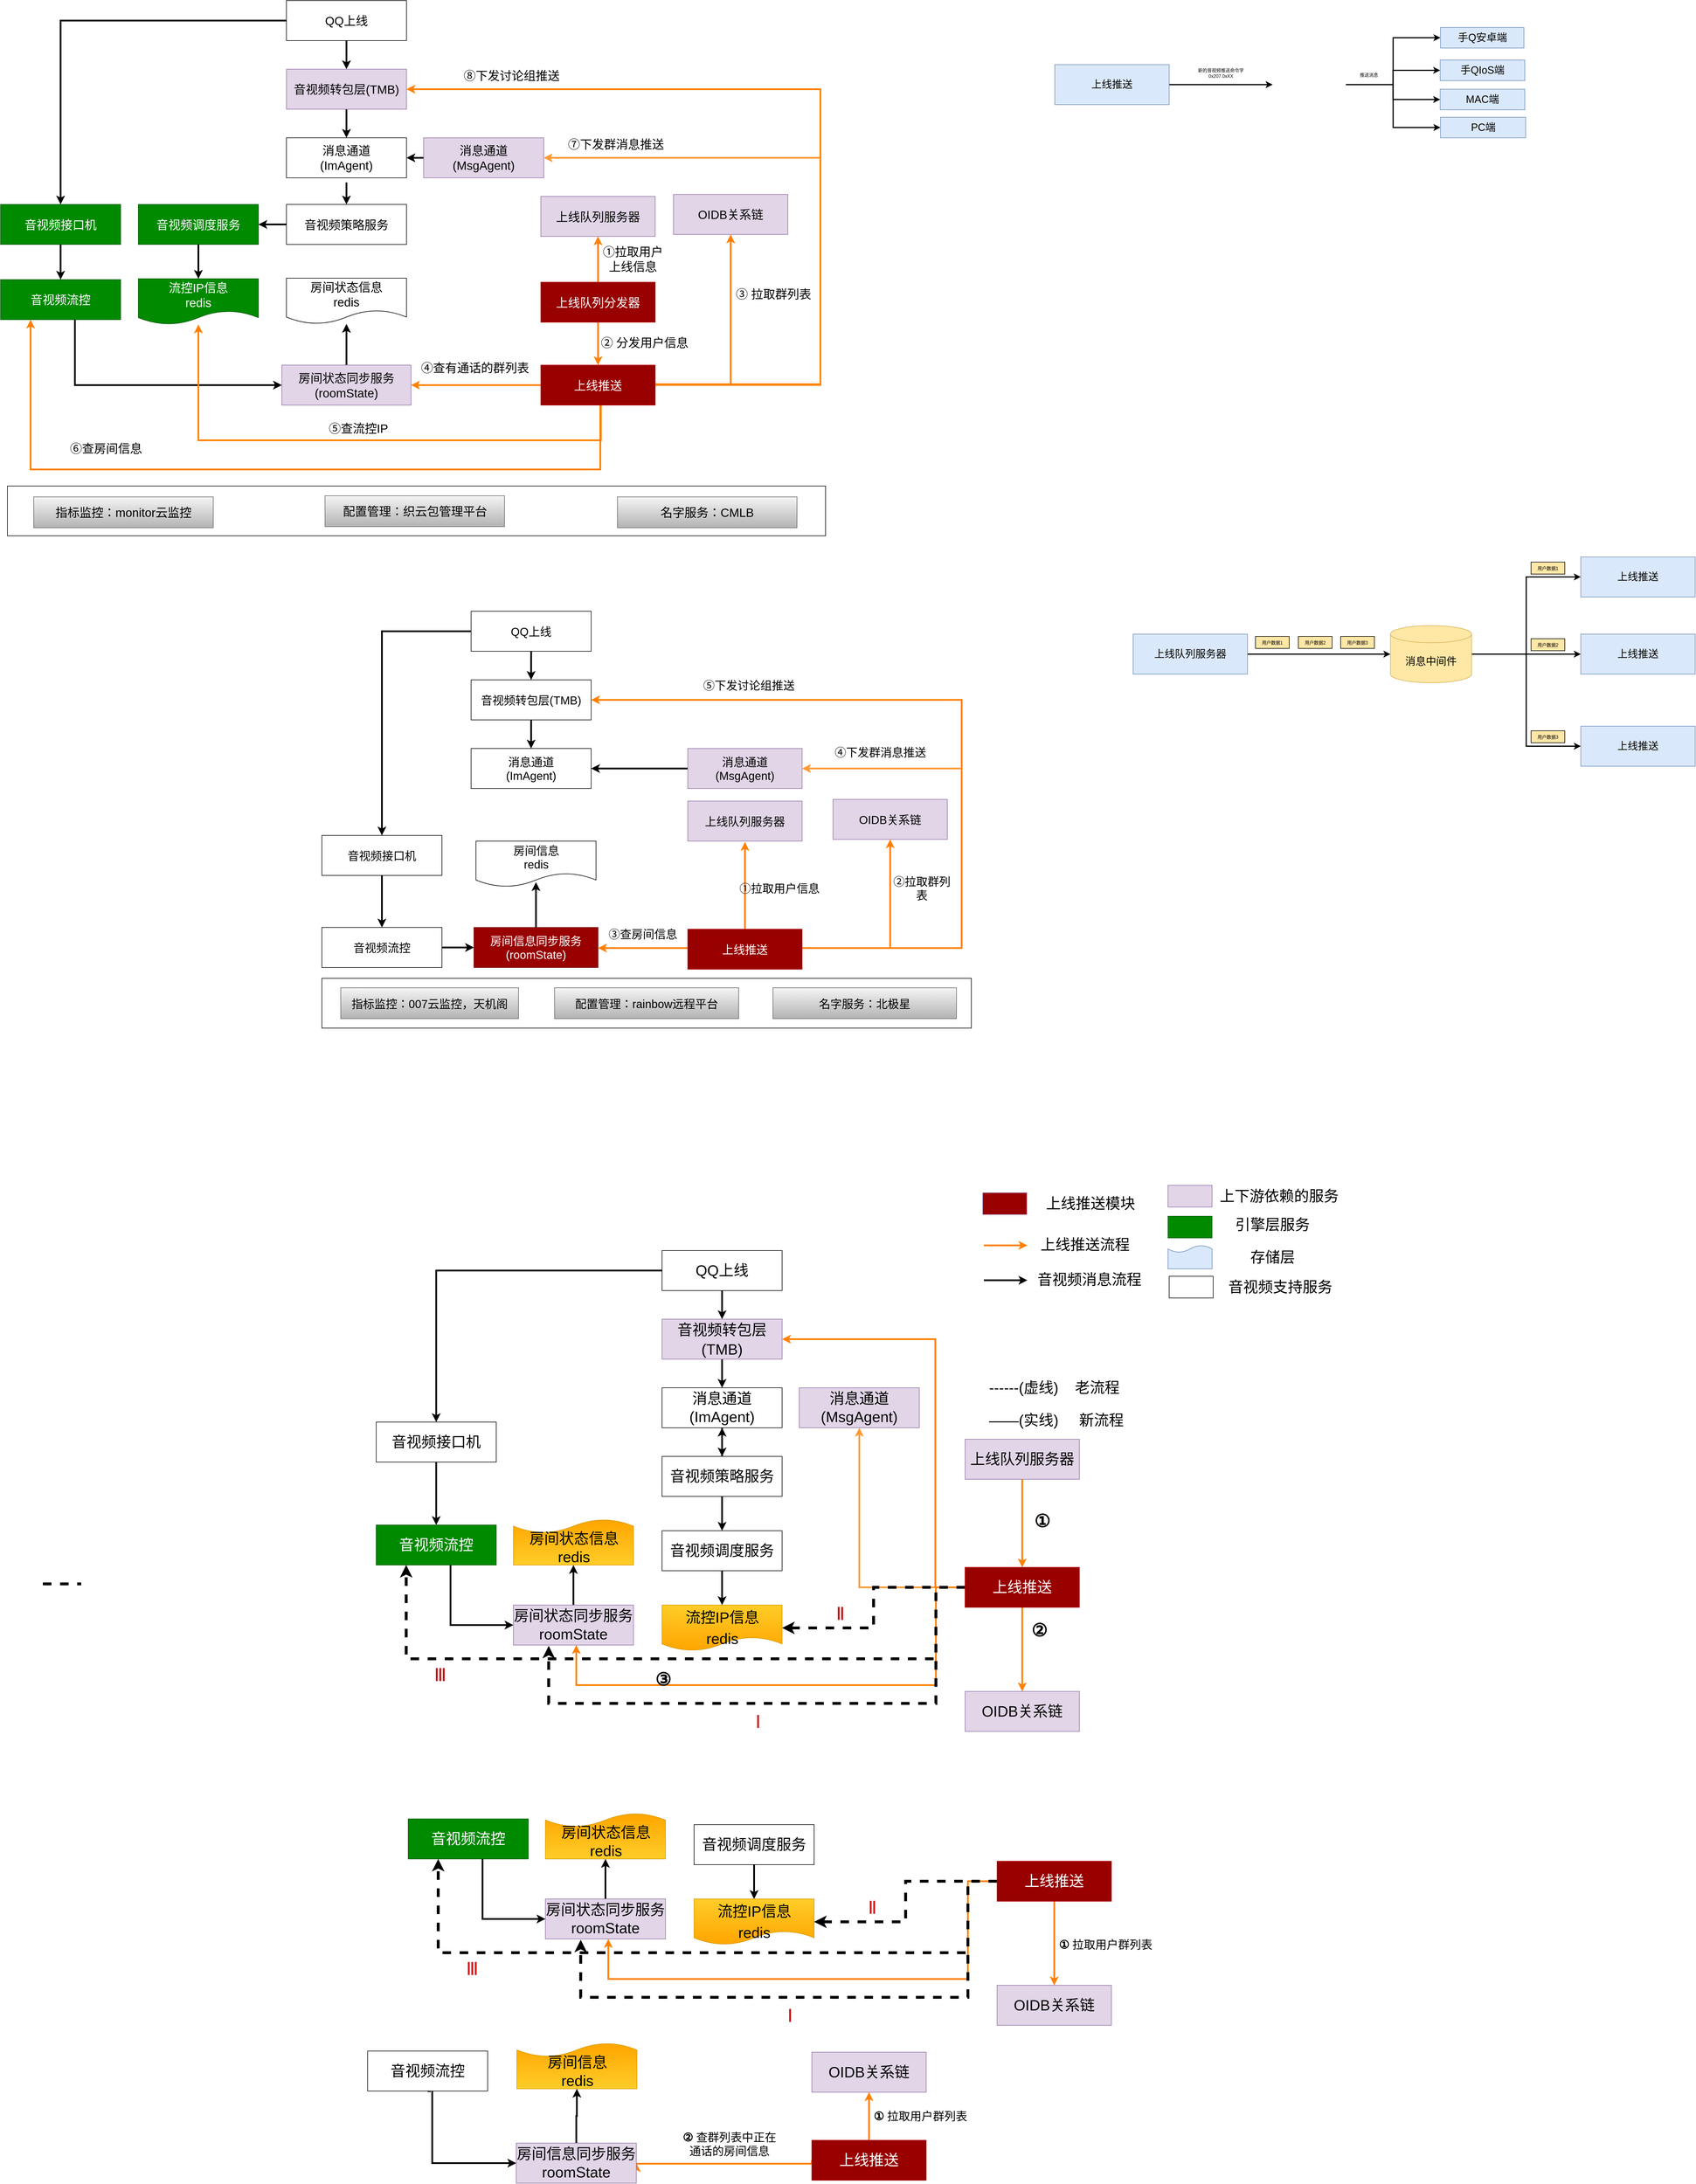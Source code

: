 <mxfile version="20.2.7" type="github">
  <diagram id="ZT4QKTwUXIaFVMcg_OeR" name="第 1 页">
    <mxGraphModel dx="3140" dy="1367" grid="0" gridSize="10" guides="1" tooltips="1" connect="1" arrows="1" fold="1" page="0" pageScale="1" pageWidth="827" pageHeight="1169" math="0" shadow="0">
      <root>
        <mxCell id="0" />
        <mxCell id="1" parent="0" />
        <mxCell id="RmbWy2bbRifr_mFCkCXx-22" style="edgeStyle=orthogonalEdgeStyle;rounded=0;orthogonalLoop=1;jettySize=auto;html=1;entryX=0.5;entryY=0;entryDx=0;entryDy=0;fontSize=21;strokeWidth=3;" parent="1" source="RmbWy2bbRifr_mFCkCXx-1" target="RmbWy2bbRifr_mFCkCXx-3" edge="1">
          <mxGeometry relative="1" as="geometry" />
        </mxCell>
        <mxCell id="RmbWy2bbRifr_mFCkCXx-39" style="edgeStyle=orthogonalEdgeStyle;rounded=0;orthogonalLoop=1;jettySize=auto;html=1;entryX=0.5;entryY=0;entryDx=0;entryDy=0;fontSize=21;strokeWidth=3;" parent="1" source="RmbWy2bbRifr_mFCkCXx-1" target="RmbWy2bbRifr_mFCkCXx-13" edge="1">
          <mxGeometry relative="1" as="geometry" />
        </mxCell>
        <mxCell id="RmbWy2bbRifr_mFCkCXx-1" value="&lt;font style=&quot;font-size: 21px;&quot;&gt;QQ上线&lt;/font&gt;" style="rounded=0;whiteSpace=wrap;html=1;fontSize=21;" parent="1" vertex="1">
          <mxGeometry x="-119" y="32" width="210" height="70" as="geometry" />
        </mxCell>
        <mxCell id="RmbWy2bbRifr_mFCkCXx-23" style="edgeStyle=orthogonalEdgeStyle;rounded=0;orthogonalLoop=1;jettySize=auto;html=1;entryX=0.5;entryY=0;entryDx=0;entryDy=0;fontSize=21;strokeWidth=3;" parent="1" source="RmbWy2bbRifr_mFCkCXx-3" target="RmbWy2bbRifr_mFCkCXx-4" edge="1">
          <mxGeometry relative="1" as="geometry" />
        </mxCell>
        <mxCell id="RmbWy2bbRifr_mFCkCXx-3" value="&lt;font style=&quot;font-size: 21px;&quot;&gt;音视频转包层(TMB)&lt;/font&gt;" style="rounded=0;whiteSpace=wrap;html=1;fontSize=21;fillColor=#e1d5e7;strokeColor=#9673a6;" parent="1" vertex="1">
          <mxGeometry x="-119" y="152" width="210" height="70" as="geometry" />
        </mxCell>
        <mxCell id="RmbWy2bbRifr_mFCkCXx-24" style="edgeStyle=orthogonalEdgeStyle;rounded=0;orthogonalLoop=1;jettySize=auto;html=1;entryX=0.5;entryY=0;entryDx=0;entryDy=0;fontSize=21;strokeWidth=3;" parent="1" target="RmbWy2bbRifr_mFCkCXx-5" edge="1">
          <mxGeometry relative="1" as="geometry">
            <mxPoint x="-14" y="350" as="sourcePoint" />
          </mxGeometry>
        </mxCell>
        <mxCell id="RmbWy2bbRifr_mFCkCXx-4" value="消息通道&lt;br style=&quot;font-size: 21px;&quot;&gt;(ImAgent)" style="rounded=0;whiteSpace=wrap;html=1;fontSize=21;" parent="1" vertex="1">
          <mxGeometry x="-119" y="272" width="210" height="70" as="geometry" />
        </mxCell>
        <mxCell id="RmbWy2bbRifr_mFCkCXx-25" style="edgeStyle=orthogonalEdgeStyle;rounded=0;orthogonalLoop=1;jettySize=auto;html=1;fontSize=21;strokeWidth=3;" parent="1" source="RmbWy2bbRifr_mFCkCXx-5" target="RmbWy2bbRifr_mFCkCXx-7" edge="1">
          <mxGeometry relative="1" as="geometry" />
        </mxCell>
        <mxCell id="RmbWy2bbRifr_mFCkCXx-5" value="音视频策略服务" style="rounded=0;whiteSpace=wrap;html=1;fontSize=21;" parent="1" vertex="1">
          <mxGeometry x="-119" y="388.5" width="210" height="70" as="geometry" />
        </mxCell>
        <mxCell id="RmbWy2bbRifr_mFCkCXx-26" style="edgeStyle=orthogonalEdgeStyle;rounded=0;orthogonalLoop=1;jettySize=auto;html=1;fontSize=21;strokeWidth=3;" parent="1" source="RmbWy2bbRifr_mFCkCXx-7" target="RmbWy2bbRifr_mFCkCXx-9" edge="1">
          <mxGeometry relative="1" as="geometry" />
        </mxCell>
        <mxCell id="RmbWy2bbRifr_mFCkCXx-7" value="音视频调度服务" style="rounded=0;whiteSpace=wrap;html=1;fontSize=21;fillColor=#008a00;strokeColor=#005700;fontColor=#ffffff;" parent="1" vertex="1">
          <mxGeometry x="-378" y="388.5" width="210" height="70" as="geometry" />
        </mxCell>
        <mxCell id="RmbWy2bbRifr_mFCkCXx-9" value="流控IP信息&lt;br&gt;redis" style="shape=document;whiteSpace=wrap;html=1;boundedLbl=1;fontSize=21;fillColor=#008a00;strokeColor=#005700;fontColor=#ffffff;" parent="1" vertex="1">
          <mxGeometry x="-378" y="518.5" width="210" height="80" as="geometry" />
        </mxCell>
        <mxCell id="RmbWy2bbRifr_mFCkCXx-103" style="edgeStyle=orthogonalEdgeStyle;rounded=0;orthogonalLoop=1;jettySize=auto;html=1;fontSize=21;strokeColor=#000000;strokeWidth=3;" parent="1" source="RmbWy2bbRifr_mFCkCXx-11" target="RmbWy2bbRifr_mFCkCXx-4" edge="1">
          <mxGeometry relative="1" as="geometry" />
        </mxCell>
        <mxCell id="RmbWy2bbRifr_mFCkCXx-11" value="消息通道&lt;br style=&quot;font-size: 21px;&quot;&gt;(MsgAgent)" style="rounded=0;whiteSpace=wrap;html=1;fontSize=21;fillColor=#e1d5e7;strokeColor=#9673a6;" parent="1" vertex="1">
          <mxGeometry x="121" y="272" width="210" height="70" as="geometry" />
        </mxCell>
        <mxCell id="RmbWy2bbRifr_mFCkCXx-38" style="edgeStyle=orthogonalEdgeStyle;rounded=0;orthogonalLoop=1;jettySize=auto;html=1;entryX=0.5;entryY=0;entryDx=0;entryDy=0;fontSize=21;strokeWidth=3;" parent="1" source="RmbWy2bbRifr_mFCkCXx-13" target="RmbWy2bbRifr_mFCkCXx-14" edge="1">
          <mxGeometry relative="1" as="geometry" />
        </mxCell>
        <mxCell id="RmbWy2bbRifr_mFCkCXx-13" value="音视频接口机" style="rounded=0;whiteSpace=wrap;html=1;fontSize=21;fillColor=#008a00;fontColor=#ffffff;strokeColor=#005700;" parent="1" vertex="1">
          <mxGeometry x="-619" y="388.5" width="210" height="70" as="geometry" />
        </mxCell>
        <mxCell id="RmbWy2bbRifr_mFCkCXx-43" style="edgeStyle=orthogonalEdgeStyle;rounded=0;orthogonalLoop=1;jettySize=auto;html=1;exitX=0.627;exitY=0.995;exitDx=0;exitDy=0;entryX=0;entryY=0.5;entryDx=0;entryDy=0;fontSize=21;strokeWidth=3;exitPerimeter=0;" parent="1" source="RmbWy2bbRifr_mFCkCXx-14" target="RmbWy2bbRifr_mFCkCXx-21" edge="1">
          <mxGeometry relative="1" as="geometry">
            <Array as="points">
              <mxPoint x="-487" y="582" />
              <mxPoint x="-489" y="705" />
            </Array>
          </mxGeometry>
        </mxCell>
        <mxCell id="RmbWy2bbRifr_mFCkCXx-14" value="音视频流控" style="rounded=0;whiteSpace=wrap;html=1;fontSize=21;fillColor=#008a00;fontColor=#ffffff;strokeColor=#005700;" parent="1" vertex="1">
          <mxGeometry x="-619" y="520" width="210" height="70" as="geometry" />
        </mxCell>
        <mxCell id="RmbWy2bbRifr_mFCkCXx-15" value="上线队列服务器" style="rounded=0;whiteSpace=wrap;html=1;fontSize=21;fillColor=#e1d5e7;strokeColor=#9673a6;" parent="1" vertex="1">
          <mxGeometry x="326" y="374.5" width="200" height="70" as="geometry" />
        </mxCell>
        <mxCell id="RmbWy2bbRifr_mFCkCXx-31" style="edgeStyle=orthogonalEdgeStyle;rounded=0;orthogonalLoop=1;jettySize=auto;html=1;fontSize=21;strokeWidth=3;strokeColor=#FF8000;" parent="1" source="RmbWy2bbRifr_mFCkCXx-16" target="RmbWy2bbRifr_mFCkCXx-17" edge="1">
          <mxGeometry relative="1" as="geometry" />
        </mxCell>
        <mxCell id="RmbWy2bbRifr_mFCkCXx-172" style="edgeStyle=orthogonalEdgeStyle;rounded=0;orthogonalLoop=1;jettySize=auto;html=1;entryX=0.5;entryY=1;entryDx=0;entryDy=0;fontSize=21;fontColor=#000000;strokeColor=#FF8000;strokeWidth=3;" parent="1" source="RmbWy2bbRifr_mFCkCXx-16" target="RmbWy2bbRifr_mFCkCXx-15" edge="1">
          <mxGeometry relative="1" as="geometry" />
        </mxCell>
        <mxCell id="RmbWy2bbRifr_mFCkCXx-16" value="上线队列分发器" style="rounded=0;whiteSpace=wrap;html=1;fontSize=21;fillColor=#990000;fontColor=#ffffff;strokeColor=#B20000;" parent="1" vertex="1">
          <mxGeometry x="326" y="524.5" width="200" height="70" as="geometry" />
        </mxCell>
        <mxCell id="RmbWy2bbRifr_mFCkCXx-28" style="edgeStyle=orthogonalEdgeStyle;rounded=0;orthogonalLoop=1;jettySize=auto;html=1;fontSize=21;strokeWidth=3;strokeColor=#FF8000;" parent="1" source="RmbWy2bbRifr_mFCkCXx-17" target="RmbWy2bbRifr_mFCkCXx-9" edge="1">
          <mxGeometry relative="1" as="geometry">
            <Array as="points">
              <mxPoint x="431" y="801" />
              <mxPoint x="-273" y="801" />
            </Array>
          </mxGeometry>
        </mxCell>
        <mxCell id="RmbWy2bbRifr_mFCkCXx-29" style="edgeStyle=orthogonalEdgeStyle;rounded=0;orthogonalLoop=1;jettySize=auto;html=1;fontSize=21;strokeWidth=3;strokeColor=#FF8000;" parent="1" source="RmbWy2bbRifr_mFCkCXx-17" target="RmbWy2bbRifr_mFCkCXx-27" edge="1">
          <mxGeometry relative="1" as="geometry">
            <Array as="points" />
          </mxGeometry>
        </mxCell>
        <mxCell id="RmbWy2bbRifr_mFCkCXx-33" style="edgeStyle=orthogonalEdgeStyle;rounded=0;orthogonalLoop=1;jettySize=auto;html=1;entryX=1;entryY=0.5;entryDx=0;entryDy=0;fontSize=21;strokeWidth=3;strokeColor=#FF9933;" parent="1" source="RmbWy2bbRifr_mFCkCXx-17" target="RmbWy2bbRifr_mFCkCXx-11" edge="1">
          <mxGeometry relative="1" as="geometry">
            <Array as="points">
              <mxPoint x="815" y="705" />
              <mxPoint x="815" y="307" />
            </Array>
          </mxGeometry>
        </mxCell>
        <mxCell id="RmbWy2bbRifr_mFCkCXx-34" style="edgeStyle=orthogonalEdgeStyle;rounded=0;orthogonalLoop=1;jettySize=auto;html=1;entryX=1;entryY=0.5;entryDx=0;entryDy=0;fontSize=21;strokeWidth=3;strokeColor=#FF8000;" parent="1" source="RmbWy2bbRifr_mFCkCXx-17" target="RmbWy2bbRifr_mFCkCXx-3" edge="1">
          <mxGeometry relative="1" as="geometry">
            <Array as="points">
              <mxPoint x="815" y="703" />
              <mxPoint x="815" y="187" />
            </Array>
          </mxGeometry>
        </mxCell>
        <mxCell id="RmbWy2bbRifr_mFCkCXx-35" style="edgeStyle=orthogonalEdgeStyle;rounded=0;orthogonalLoop=1;jettySize=auto;html=1;fontSize=21;strokeWidth=3;strokeColor=#FF8000;entryX=1;entryY=0.5;entryDx=0;entryDy=0;" parent="1" source="RmbWy2bbRifr_mFCkCXx-17" target="RmbWy2bbRifr_mFCkCXx-21" edge="1">
          <mxGeometry relative="1" as="geometry">
            <Array as="points">
              <mxPoint x="144" y="705" />
              <mxPoint x="144" y="705" />
            </Array>
          </mxGeometry>
        </mxCell>
        <mxCell id="RmbWy2bbRifr_mFCkCXx-46" style="edgeStyle=orthogonalEdgeStyle;rounded=0;orthogonalLoop=1;jettySize=auto;html=1;entryX=0.25;entryY=1;entryDx=0;entryDy=0;fontSize=21;strokeWidth=3;strokeColor=#FF8000;startArrow=none;exitX=0.5;exitY=1;exitDx=0;exitDy=0;" parent="1" target="RmbWy2bbRifr_mFCkCXx-14" edge="1" source="RmbWy2bbRifr_mFCkCXx-17">
          <mxGeometry relative="1" as="geometry">
            <mxPoint x="450" y="692" as="sourcePoint" />
            <Array as="points">
              <mxPoint x="426" y="705" />
              <mxPoint x="430" y="705" />
              <mxPoint x="430" y="852" />
              <mxPoint x="-566" y="852" />
            </Array>
          </mxGeometry>
        </mxCell>
        <mxCell id="RmbWy2bbRifr_mFCkCXx-17" value="上线推送" style="rounded=0;whiteSpace=wrap;html=1;fontSize=21;fillColor=#990000;fontColor=#ffffff;strokeColor=#B20000;" parent="1" vertex="1">
          <mxGeometry x="326" y="669.5" width="200" height="70" as="geometry" />
        </mxCell>
        <mxCell id="RmbWy2bbRifr_mFCkCXx-45" style="edgeStyle=orthogonalEdgeStyle;rounded=0;orthogonalLoop=1;jettySize=auto;html=1;fontSize=21;strokeWidth=3;" parent="1" source="RmbWy2bbRifr_mFCkCXx-21" target="RmbWy2bbRifr_mFCkCXx-18" edge="1">
          <mxGeometry relative="1" as="geometry" />
        </mxCell>
        <mxCell id="RmbWy2bbRifr_mFCkCXx-21" value="房间状态同步服务&lt;br style=&quot;font-size: 21px;&quot;&gt;(roomState)" style="rounded=0;whiteSpace=wrap;html=1;fontSize=21;fillColor=#e1d5e7;strokeColor=#9673a6;" parent="1" vertex="1">
          <mxGeometry x="-127" y="669.5" width="226" height="70" as="geometry" />
        </mxCell>
        <mxCell id="RmbWy2bbRifr_mFCkCXx-48" value="&lt;span style=&quot;font-size: 21px;&quot;&gt;&lt;font style=&quot;font-size: 21px;&quot;&gt;①拉取用户上线信息&lt;/font&gt;&lt;/span&gt;" style="text;html=1;strokeColor=none;fillColor=none;align=center;verticalAlign=middle;whiteSpace=wrap;rounded=0;fontSize=21;" parent="1" vertex="1">
          <mxGeometry x="426" y="459" width="122" height="50" as="geometry" />
        </mxCell>
        <mxCell id="RmbWy2bbRifr_mFCkCXx-49" value="&lt;span style=&quot;font-size: 21px;&quot;&gt;&lt;font style=&quot;font-size: 21px;&quot;&gt;② 分发用户信息&lt;/font&gt;&lt;/span&gt;" style="text;html=1;strokeColor=none;fillColor=none;align=center;verticalAlign=middle;whiteSpace=wrap;rounded=0;fontSize=21;" parent="1" vertex="1">
          <mxGeometry x="426" y="604.5" width="163" height="50" as="geometry" />
        </mxCell>
        <mxCell id="RmbWy2bbRifr_mFCkCXx-50" value="&lt;span style=&quot;font-size: 21px;&quot;&gt;&lt;font style=&quot;font-size: 21px;&quot;&gt;③ 拉取群列表&lt;/font&gt;&lt;/span&gt;" style="text;html=1;strokeColor=none;fillColor=none;align=center;verticalAlign=middle;whiteSpace=wrap;rounded=0;fontSize=21;" parent="1" vertex="1">
          <mxGeometry x="656" y="520" width="154" height="50" as="geometry" />
        </mxCell>
        <mxCell id="RmbWy2bbRifr_mFCkCXx-51" value="&lt;span style=&quot;font-size: 21px;&quot;&gt;&lt;font style=&quot;font-size: 21px;&quot;&gt;④查有通话的群列表&lt;/font&gt;&lt;/span&gt;" style="text;html=1;strokeColor=none;fillColor=none;align=center;verticalAlign=middle;whiteSpace=wrap;rounded=0;fontSize=21;" parent="1" vertex="1">
          <mxGeometry x="107" y="648.5" width="208" height="50" as="geometry" />
        </mxCell>
        <mxCell id="RmbWy2bbRifr_mFCkCXx-53" value="&lt;span style=&quot;font-size: 21px;&quot;&gt;&lt;font style=&quot;font-size: 21px;&quot;&gt;⑤查流控IP&lt;/font&gt;&lt;/span&gt;" style="text;html=1;strokeColor=none;fillColor=none;align=center;verticalAlign=middle;whiteSpace=wrap;rounded=0;fontSize=21;" parent="1" vertex="1">
          <mxGeometry x="-64" y="755" width="142" height="50" as="geometry" />
        </mxCell>
        <mxCell id="RmbWy2bbRifr_mFCkCXx-54" value="&lt;span style=&quot;font-size: 21px;&quot;&gt;&lt;font style=&quot;font-size: 21px;&quot;&gt;⑥&lt;/font&gt;&lt;/span&gt;查房间信息" style="text;html=1;strokeColor=none;fillColor=none;align=center;verticalAlign=middle;whiteSpace=wrap;rounded=0;fontSize=21;" parent="1" vertex="1">
          <mxGeometry x="-510" y="790" width="151" height="50" as="geometry" />
        </mxCell>
        <mxCell id="RmbWy2bbRifr_mFCkCXx-55" value="&lt;span style=&quot;font-size: 21px;&quot;&gt;&lt;font style=&quot;font-size: 21px;&quot;&gt;⑦下发群消息推送&lt;/font&gt;&lt;/span&gt;" style="text;html=1;strokeColor=none;fillColor=none;align=center;verticalAlign=middle;whiteSpace=wrap;rounded=0;fontSize=21;" parent="1" vertex="1">
          <mxGeometry x="361" y="258" width="193" height="50" as="geometry" />
        </mxCell>
        <mxCell id="RmbWy2bbRifr_mFCkCXx-60" style="edgeStyle=orthogonalEdgeStyle;rounded=0;orthogonalLoop=1;jettySize=auto;html=1;entryX=0.5;entryY=0;entryDx=0;entryDy=0;fontSize=20;strokeWidth=3;" parent="1" source="RmbWy2bbRifr_mFCkCXx-62" target="RmbWy2bbRifr_mFCkCXx-64" edge="1">
          <mxGeometry relative="1" as="geometry" />
        </mxCell>
        <mxCell id="RmbWy2bbRifr_mFCkCXx-61" style="edgeStyle=orthogonalEdgeStyle;rounded=0;orthogonalLoop=1;jettySize=auto;html=1;entryX=0.5;entryY=0;entryDx=0;entryDy=0;fontSize=20;strokeWidth=3;" parent="1" source="RmbWy2bbRifr_mFCkCXx-62" target="RmbWy2bbRifr_mFCkCXx-74" edge="1">
          <mxGeometry relative="1" as="geometry" />
        </mxCell>
        <mxCell id="RmbWy2bbRifr_mFCkCXx-62" value="&lt;font style=&quot;font-size: 20px;&quot;&gt;QQ上线&lt;/font&gt;" style="rounded=0;whiteSpace=wrap;html=1;fontSize=20;" parent="1" vertex="1">
          <mxGeometry x="204" y="1100" width="210" height="70" as="geometry" />
        </mxCell>
        <mxCell id="RmbWy2bbRifr_mFCkCXx-63" style="edgeStyle=orthogonalEdgeStyle;rounded=0;orthogonalLoop=1;jettySize=auto;html=1;entryX=0.5;entryY=0;entryDx=0;entryDy=0;fontSize=20;strokeWidth=3;" parent="1" source="RmbWy2bbRifr_mFCkCXx-64" target="RmbWy2bbRifr_mFCkCXx-66" edge="1">
          <mxGeometry relative="1" as="geometry" />
        </mxCell>
        <mxCell id="RmbWy2bbRifr_mFCkCXx-64" value="&lt;font style=&quot;font-size: 20px;&quot;&gt;音视频转包层(TMB)&lt;/font&gt;" style="rounded=0;whiteSpace=wrap;html=1;fontSize=20;" parent="1" vertex="1">
          <mxGeometry x="204" y="1220" width="210" height="70" as="geometry" />
        </mxCell>
        <mxCell id="RmbWy2bbRifr_mFCkCXx-66" value="消息通道&lt;br style=&quot;font-size: 20px;&quot;&gt;(ImAgent)" style="rounded=0;whiteSpace=wrap;html=1;fontSize=20;" parent="1" vertex="1">
          <mxGeometry x="204" y="1340" width="210" height="70" as="geometry" />
        </mxCell>
        <mxCell id="RmbWy2bbRifr_mFCkCXx-156" style="edgeStyle=orthogonalEdgeStyle;rounded=0;orthogonalLoop=1;jettySize=auto;html=1;fontSize=20;fontColor=#CC0000;strokeColor=#000000;strokeWidth=3;" parent="1" source="RmbWy2bbRifr_mFCkCXx-72" target="RmbWy2bbRifr_mFCkCXx-66" edge="1">
          <mxGeometry relative="1" as="geometry" />
        </mxCell>
        <mxCell id="RmbWy2bbRifr_mFCkCXx-72" value="消息通道&lt;br style=&quot;font-size: 20px;&quot;&gt;(MsgAgent)" style="rounded=0;whiteSpace=wrap;html=1;fontSize=20;fillColor=#e1d5e7;strokeColor=#9673a6;" parent="1" vertex="1">
          <mxGeometry x="583" y="1340" width="200" height="70" as="geometry" />
        </mxCell>
        <mxCell id="RmbWy2bbRifr_mFCkCXx-73" style="edgeStyle=orthogonalEdgeStyle;rounded=0;orthogonalLoop=1;jettySize=auto;html=1;entryX=0.5;entryY=0;entryDx=0;entryDy=0;fontSize=20;strokeWidth=3;exitX=0.5;exitY=1;exitDx=0;exitDy=0;" parent="1" source="RmbWy2bbRifr_mFCkCXx-74" target="RmbWy2bbRifr_mFCkCXx-76" edge="1">
          <mxGeometry relative="1" as="geometry">
            <mxPoint x="-111" y="1544" as="sourcePoint" />
          </mxGeometry>
        </mxCell>
        <mxCell id="RmbWy2bbRifr_mFCkCXx-74" value="音视频接口机" style="rounded=0;whiteSpace=wrap;html=1;fontSize=20;" parent="1" vertex="1">
          <mxGeometry x="-57" y="1492" width="210" height="70" as="geometry" />
        </mxCell>
        <mxCell id="RmbWy2bbRifr_mFCkCXx-158" style="edgeStyle=orthogonalEdgeStyle;rounded=0;orthogonalLoop=1;jettySize=auto;html=1;entryX=0;entryY=0.5;entryDx=0;entryDy=0;fontSize=20;fontColor=#CC0000;strokeColor=#000000;strokeWidth=3;" parent="1" source="RmbWy2bbRifr_mFCkCXx-76" target="RmbWy2bbRifr_mFCkCXx-93" edge="1">
          <mxGeometry relative="1" as="geometry" />
        </mxCell>
        <mxCell id="RmbWy2bbRifr_mFCkCXx-76" value="音视频流控" style="rounded=0;whiteSpace=wrap;html=1;fontSize=20;" parent="1" vertex="1">
          <mxGeometry x="-57" y="1653" width="210" height="70" as="geometry" />
        </mxCell>
        <mxCell id="RmbWy2bbRifr_mFCkCXx-78" value="上线队列服务器" style="rounded=0;whiteSpace=wrap;html=1;fontSize=20;fillColor=#e1d5e7;strokeColor=#9673a6;" parent="1" vertex="1">
          <mxGeometry x="583" y="1432" width="200" height="70" as="geometry" />
        </mxCell>
        <mxCell id="RmbWy2bbRifr_mFCkCXx-82" style="edgeStyle=orthogonalEdgeStyle;rounded=0;orthogonalLoop=1;jettySize=auto;html=1;fontSize=20;strokeWidth=3;strokeColor=#FF8000;" parent="1" source="RmbWy2bbRifr_mFCkCXx-87" target="RmbWy2bbRifr_mFCkCXx-88" edge="1">
          <mxGeometry relative="1" as="geometry">
            <Array as="points">
              <mxPoint x="937" y="1689" />
            </Array>
          </mxGeometry>
        </mxCell>
        <mxCell id="RmbWy2bbRifr_mFCkCXx-83" style="edgeStyle=orthogonalEdgeStyle;rounded=0;orthogonalLoop=1;jettySize=auto;html=1;entryX=1;entryY=0.5;entryDx=0;entryDy=0;fontSize=20;strokeWidth=3;strokeColor=#FF9933;" parent="1" source="RmbWy2bbRifr_mFCkCXx-87" target="RmbWy2bbRifr_mFCkCXx-72" edge="1">
          <mxGeometry relative="1" as="geometry">
            <Array as="points">
              <mxPoint x="1062" y="1689" />
              <mxPoint x="1062" y="1375" />
            </Array>
          </mxGeometry>
        </mxCell>
        <mxCell id="RmbWy2bbRifr_mFCkCXx-84" style="edgeStyle=orthogonalEdgeStyle;rounded=0;orthogonalLoop=1;jettySize=auto;html=1;entryX=1;entryY=0.5;entryDx=0;entryDy=0;fontSize=20;strokeWidth=3;strokeColor=#FF8000;" parent="1" source="RmbWy2bbRifr_mFCkCXx-87" target="RmbWy2bbRifr_mFCkCXx-64" edge="1">
          <mxGeometry relative="1" as="geometry">
            <Array as="points">
              <mxPoint x="1062" y="1689" />
              <mxPoint x="1062" y="1255" />
            </Array>
          </mxGeometry>
        </mxCell>
        <mxCell id="RmbWy2bbRifr_mFCkCXx-85" style="edgeStyle=orthogonalEdgeStyle;rounded=0;orthogonalLoop=1;jettySize=auto;html=1;fontSize=20;strokeWidth=3;strokeColor=#FF8000;" parent="1" source="RmbWy2bbRifr_mFCkCXx-87" target="RmbWy2bbRifr_mFCkCXx-93" edge="1">
          <mxGeometry relative="1" as="geometry">
            <Array as="points">
              <mxPoint x="432" y="1689" />
              <mxPoint x="432" y="1689" />
            </Array>
          </mxGeometry>
        </mxCell>
        <mxCell id="RmbWy2bbRifr_mFCkCXx-157" style="edgeStyle=orthogonalEdgeStyle;rounded=0;orthogonalLoop=1;jettySize=auto;html=1;fontSize=20;fontColor=#CC0000;strokeColor=#FF8000;strokeWidth=3;" parent="1" source="RmbWy2bbRifr_mFCkCXx-87" edge="1">
          <mxGeometry relative="1" as="geometry">
            <mxPoint x="683" y="1503.5" as="targetPoint" />
          </mxGeometry>
        </mxCell>
        <mxCell id="RmbWy2bbRifr_mFCkCXx-87" value="上线推送" style="rounded=0;whiteSpace=wrap;html=1;fontSize=20;fillColor=#990000;fontColor=#ffffff;strokeColor=#B20000;" parent="1" vertex="1">
          <mxGeometry x="583" y="1656" width="200" height="70" as="geometry" />
        </mxCell>
        <mxCell id="RmbWy2bbRifr_mFCkCXx-88" value="OIDB关系链" style="rounded=0;whiteSpace=wrap;html=1;fontSize=20;fillColor=#e1d5e7;strokeColor=#9673a6;" parent="1" vertex="1">
          <mxGeometry x="837" y="1429" width="200" height="70" as="geometry" />
        </mxCell>
        <mxCell id="RmbWy2bbRifr_mFCkCXx-92" style="edgeStyle=orthogonalEdgeStyle;rounded=0;orthogonalLoop=1;jettySize=auto;html=1;entryX=0.5;entryY=0.897;entryDx=0;entryDy=0;fontSize=20;strokeWidth=3;entryPerimeter=0;" parent="1" source="RmbWy2bbRifr_mFCkCXx-93" target="RmbWy2bbRifr_mFCkCXx-90" edge="1">
          <mxGeometry relative="1" as="geometry" />
        </mxCell>
        <mxCell id="RmbWy2bbRifr_mFCkCXx-93" value="房间信息同步服务&lt;br style=&quot;font-size: 20px;&quot;&gt;(roomState)" style="rounded=0;whiteSpace=wrap;html=1;fontSize=20;fillColor=#990000;strokeColor=#6F0000;fontColor=#ffffff;" parent="1" vertex="1">
          <mxGeometry x="209" y="1653" width="217" height="70" as="geometry" />
        </mxCell>
        <mxCell id="RmbWy2bbRifr_mFCkCXx-96" value="&lt;span style=&quot;font-size: 20px;&quot;&gt;&lt;font style=&quot;font-size: 20px;&quot;&gt;②&lt;/font&gt;&lt;/span&gt;&lt;span style=&quot;font-size: 20px;&quot;&gt;拉取群列表&lt;/span&gt;" style="text;html=1;strokeColor=none;fillColor=none;align=center;verticalAlign=middle;whiteSpace=wrap;rounded=0;fontSize=20;" parent="1" vertex="1">
          <mxGeometry x="936" y="1559" width="113" height="50" as="geometry" />
        </mxCell>
        <mxCell id="RmbWy2bbRifr_mFCkCXx-97" value="&lt;span style=&quot;font-size: 20px;&quot;&gt;&lt;font style=&quot;font-size: 20px;&quot;&gt;③查房间信息&lt;/font&gt;&lt;/span&gt;" style="text;html=1;strokeColor=none;fillColor=none;align=center;verticalAlign=middle;whiteSpace=wrap;rounded=0;fontSize=20;" parent="1" vertex="1">
          <mxGeometry x="439" y="1639" width="131" height="50" as="geometry" />
        </mxCell>
        <mxCell id="RmbWy2bbRifr_mFCkCXx-100" value="&lt;span style=&quot;font-size: 20px;&quot;&gt;&lt;font style=&quot;font-size: 20px;&quot;&gt;④下发群消息推送&lt;/font&gt;&lt;/span&gt;" style="text;html=1;strokeColor=none;fillColor=none;align=center;verticalAlign=middle;whiteSpace=wrap;rounded=0;fontSize=20;" parent="1" vertex="1">
          <mxGeometry x="820" y="1321" width="200" height="50" as="geometry" />
        </mxCell>
        <mxCell id="RmbWy2bbRifr_mFCkCXx-101" value="&lt;span style=&quot;font-size: 20px;&quot;&gt;&lt;font style=&quot;font-size: 20px;&quot;&gt;⑤下发讨论组推送&lt;/font&gt;&lt;/span&gt;" style="text;html=1;strokeColor=none;fillColor=none;align=center;verticalAlign=middle;whiteSpace=wrap;rounded=0;fontSize=20;" parent="1" vertex="1">
          <mxGeometry x="584.5" y="1204" width="209.5" height="50" as="geometry" />
        </mxCell>
        <mxCell id="RmbWy2bbRifr_mFCkCXx-104" value="&lt;font style=&quot;font-size: 20px;&quot;&gt;①拉取用户信息&lt;/font&gt;" style="text;html=1;strokeColor=none;fillColor=none;align=center;verticalAlign=middle;whiteSpace=wrap;rounded=0;fontSize=20;" parent="1" vertex="1">
          <mxGeometry x="626" y="1559" width="235" height="50" as="geometry" />
        </mxCell>
        <mxCell id="RmbWy2bbRifr_mFCkCXx-27" value="OIDB关系链" style="rounded=0;whiteSpace=wrap;html=1;fontSize=21;fillColor=#e1d5e7;strokeColor=#9673a6;" parent="1" vertex="1">
          <mxGeometry x="558" y="371" width="200" height="70" as="geometry" />
        </mxCell>
        <mxCell id="RmbWy2bbRifr_mFCkCXx-110" style="edgeStyle=orthogonalEdgeStyle;rounded=0;orthogonalLoop=1;jettySize=auto;html=1;entryX=0.5;entryY=0;entryDx=0;entryDy=0;fontSize=26;strokeWidth=3;" parent="1" source="RmbWy2bbRifr_mFCkCXx-112" target="RmbWy2bbRifr_mFCkCXx-114" edge="1">
          <mxGeometry relative="1" as="geometry" />
        </mxCell>
        <mxCell id="RmbWy2bbRifr_mFCkCXx-111" style="edgeStyle=orthogonalEdgeStyle;rounded=0;orthogonalLoop=1;jettySize=auto;html=1;entryX=0.5;entryY=0;entryDx=0;entryDy=0;fontSize=26;strokeWidth=3;" parent="1" source="RmbWy2bbRifr_mFCkCXx-112" target="RmbWy2bbRifr_mFCkCXx-124" edge="1">
          <mxGeometry relative="1" as="geometry" />
        </mxCell>
        <mxCell id="RmbWy2bbRifr_mFCkCXx-112" value="&lt;font style=&quot;font-size: 26px;&quot;&gt;QQ上线&lt;/font&gt;" style="rounded=0;whiteSpace=wrap;html=1;" parent="1" vertex="1">
          <mxGeometry x="538" y="2218" width="210" height="70" as="geometry" />
        </mxCell>
        <mxCell id="RmbWy2bbRifr_mFCkCXx-113" style="edgeStyle=orthogonalEdgeStyle;rounded=0;orthogonalLoop=1;jettySize=auto;html=1;entryX=0.5;entryY=0;entryDx=0;entryDy=0;fontSize=26;strokeWidth=3;" parent="1" source="RmbWy2bbRifr_mFCkCXx-114" target="RmbWy2bbRifr_mFCkCXx-116" edge="1">
          <mxGeometry relative="1" as="geometry" />
        </mxCell>
        <mxCell id="RmbWy2bbRifr_mFCkCXx-114" value="&lt;font style=&quot;font-size: 26px;&quot;&gt;音视频转包层(TMB)&lt;/font&gt;" style="rounded=0;whiteSpace=wrap;html=1;fontSize=28;fillColor=#e1d5e7;strokeColor=#9673a6;" parent="1" vertex="1">
          <mxGeometry x="538" y="2338" width="210" height="70" as="geometry" />
        </mxCell>
        <mxCell id="RmbWy2bbRifr_mFCkCXx-115" style="edgeStyle=orthogonalEdgeStyle;rounded=0;orthogonalLoop=1;jettySize=auto;html=1;entryX=0.5;entryY=0;entryDx=0;entryDy=0;fontSize=26;strokeWidth=3;" parent="1" source="RmbWy2bbRifr_mFCkCXx-116" target="RmbWy2bbRifr_mFCkCXx-118" edge="1">
          <mxGeometry relative="1" as="geometry" />
        </mxCell>
        <mxCell id="RmbWy2bbRifr_mFCkCXx-116" value="消息通道&lt;br&gt;(ImAgent)" style="rounded=0;whiteSpace=wrap;html=1;fontSize=26;" parent="1" vertex="1">
          <mxGeometry x="538" y="2458" width="210" height="70" as="geometry" />
        </mxCell>
        <mxCell id="RmbWy2bbRifr_mFCkCXx-117" style="edgeStyle=orthogonalEdgeStyle;rounded=0;orthogonalLoop=1;jettySize=auto;html=1;fontSize=26;strokeWidth=3;" parent="1" source="RmbWy2bbRifr_mFCkCXx-118" target="RmbWy2bbRifr_mFCkCXx-120" edge="1">
          <mxGeometry relative="1" as="geometry" />
        </mxCell>
        <mxCell id="RmbWy2bbRifr_mFCkCXx-181" value="" style="edgeStyle=orthogonalEdgeStyle;rounded=0;orthogonalLoop=1;jettySize=auto;html=1;fontSize=26;fontColor=#000000;strokeColor=#000000;strokeWidth=3;" parent="1" source="RmbWy2bbRifr_mFCkCXx-118" target="RmbWy2bbRifr_mFCkCXx-116" edge="1">
          <mxGeometry relative="1" as="geometry" />
        </mxCell>
        <mxCell id="RmbWy2bbRifr_mFCkCXx-118" value="音视频策略服务" style="rounded=0;whiteSpace=wrap;html=1;fontSize=26;" parent="1" vertex="1">
          <mxGeometry x="538" y="2578" width="210" height="70" as="geometry" />
        </mxCell>
        <mxCell id="RmbWy2bbRifr_mFCkCXx-119" style="edgeStyle=orthogonalEdgeStyle;rounded=0;orthogonalLoop=1;jettySize=auto;html=1;fontSize=26;strokeWidth=3;" parent="1" source="RmbWy2bbRifr_mFCkCXx-120" target="RmbWy2bbRifr_mFCkCXx-121" edge="1">
          <mxGeometry relative="1" as="geometry" />
        </mxCell>
        <mxCell id="RmbWy2bbRifr_mFCkCXx-120" value="音视频调度服务" style="rounded=0;whiteSpace=wrap;html=1;fontSize=26;" parent="1" vertex="1">
          <mxGeometry x="538" y="2708" width="210" height="70" as="geometry" />
        </mxCell>
        <mxCell id="RmbWy2bbRifr_mFCkCXx-121" value="" style="shape=document;whiteSpace=wrap;html=1;boundedLbl=1;fontSize=26;fillColor=#ffcd28;gradientColor=#ffa500;strokeColor=#d79b00;" parent="1" vertex="1">
          <mxGeometry x="538" y="2838" width="210" height="80" as="geometry" />
        </mxCell>
        <mxCell id="RmbWy2bbRifr_mFCkCXx-122" value="消息通道&lt;br&gt;(MsgAgent)" style="rounded=0;whiteSpace=wrap;html=1;fontSize=26;fillColor=#e1d5e7;strokeColor=#9673a6;" parent="1" vertex="1">
          <mxGeometry x="778" y="2458" width="210" height="70" as="geometry" />
        </mxCell>
        <mxCell id="RmbWy2bbRifr_mFCkCXx-123" style="edgeStyle=orthogonalEdgeStyle;rounded=0;orthogonalLoop=1;jettySize=auto;html=1;entryX=0.5;entryY=0;entryDx=0;entryDy=0;fontSize=26;strokeWidth=3;" parent="1" source="RmbWy2bbRifr_mFCkCXx-124" target="RmbWy2bbRifr_mFCkCXx-126" edge="1">
          <mxGeometry relative="1" as="geometry" />
        </mxCell>
        <mxCell id="RmbWy2bbRifr_mFCkCXx-124" value="音视频接口机" style="rounded=0;whiteSpace=wrap;html=1;fontSize=26;" parent="1" vertex="1">
          <mxGeometry x="38" y="2518" width="210" height="70" as="geometry" />
        </mxCell>
        <mxCell id="RmbWy2bbRifr_mFCkCXx-125" style="edgeStyle=orthogonalEdgeStyle;rounded=0;orthogonalLoop=1;jettySize=auto;html=1;exitX=0.627;exitY=0.995;exitDx=0;exitDy=0;entryX=0;entryY=0.5;entryDx=0;entryDy=0;fontSize=26;strokeWidth=3;exitPerimeter=0;" parent="1" source="RmbWy2bbRifr_mFCkCXx-126" target="RmbWy2bbRifr_mFCkCXx-139" edge="1">
          <mxGeometry relative="1" as="geometry">
            <Array as="points">
              <mxPoint x="168" y="2768" />
              <mxPoint x="168" y="2873" />
            </Array>
          </mxGeometry>
        </mxCell>
        <mxCell id="RmbWy2bbRifr_mFCkCXx-126" value="音视频流控" style="rounded=0;whiteSpace=wrap;html=1;fontSize=26;fillColor=#008a00;fontColor=#ffffff;strokeColor=#005700;" parent="1" vertex="1">
          <mxGeometry x="38" y="2698" width="210" height="70" as="geometry" />
        </mxCell>
        <mxCell id="RmbWy2bbRifr_mFCkCXx-127" value="上线队列服务器" style="rounded=0;whiteSpace=wrap;html=1;fontSize=26;fillColor=#e1d5e7;strokeColor=#9673a6;" parent="1" vertex="1">
          <mxGeometry x="1068" y="2548" width="200" height="70" as="geometry" />
        </mxCell>
        <mxCell id="RmbWy2bbRifr_mFCkCXx-128" style="edgeStyle=orthogonalEdgeStyle;rounded=0;orthogonalLoop=1;jettySize=auto;html=1;fontSize=26;strokeWidth=3;strokeColor=#FF8000;exitX=0.5;exitY=1;exitDx=0;exitDy=0;" parent="1" source="RmbWy2bbRifr_mFCkCXx-127" target="RmbWy2bbRifr_mFCkCXx-133" edge="1">
          <mxGeometry relative="1" as="geometry">
            <mxPoint x="1168" y="2768" as="sourcePoint" />
          </mxGeometry>
        </mxCell>
        <mxCell id="RmbWy2bbRifr_mFCkCXx-129" style="edgeStyle=orthogonalEdgeStyle;rounded=0;orthogonalLoop=1;jettySize=auto;html=1;fontSize=26;strokeWidth=3;strokeColor=#FF8000;" parent="1" source="RmbWy2bbRifr_mFCkCXx-133" target="RmbWy2bbRifr_mFCkCXx-134" edge="1">
          <mxGeometry relative="1" as="geometry" />
        </mxCell>
        <mxCell id="RmbWy2bbRifr_mFCkCXx-130" style="edgeStyle=orthogonalEdgeStyle;rounded=0;orthogonalLoop=1;jettySize=auto;html=1;entryX=0.5;entryY=1;entryDx=0;entryDy=0;fontSize=26;strokeWidth=3;strokeColor=#FF9933;" parent="1" source="RmbWy2bbRifr_mFCkCXx-133" target="RmbWy2bbRifr_mFCkCXx-122" edge="1">
          <mxGeometry relative="1" as="geometry" />
        </mxCell>
        <mxCell id="RmbWy2bbRifr_mFCkCXx-131" style="edgeStyle=orthogonalEdgeStyle;rounded=0;orthogonalLoop=1;jettySize=auto;html=1;entryX=1;entryY=0.5;entryDx=0;entryDy=0;fontSize=26;strokeWidth=3;strokeColor=#FF8000;" parent="1" source="RmbWy2bbRifr_mFCkCXx-133" target="RmbWy2bbRifr_mFCkCXx-114" edge="1">
          <mxGeometry relative="1" as="geometry">
            <Array as="points">
              <mxPoint x="1016" y="2807" />
              <mxPoint x="1016" y="2373" />
            </Array>
          </mxGeometry>
        </mxCell>
        <mxCell id="RmbWy2bbRifr_mFCkCXx-132" style="edgeStyle=orthogonalEdgeStyle;rounded=0;orthogonalLoop=1;jettySize=auto;html=1;fontSize=26;strokeWidth=3;strokeColor=#FF8000;" parent="1" source="RmbWy2bbRifr_mFCkCXx-133" target="RmbWy2bbRifr_mFCkCXx-139" edge="1">
          <mxGeometry relative="1" as="geometry">
            <Array as="points">
              <mxPoint x="1017" y="2807" />
              <mxPoint x="1017" y="2978" />
              <mxPoint x="388" y="2978" />
            </Array>
          </mxGeometry>
        </mxCell>
        <mxCell id="RmbWy2bbRifr_mFCkCXx-145" style="edgeStyle=orthogonalEdgeStyle;rounded=0;orthogonalLoop=1;jettySize=auto;html=1;fontSize=31;strokeColor=#000000;strokeWidth=5;dashed=1;" parent="1" source="RmbWy2bbRifr_mFCkCXx-133" target="RmbWy2bbRifr_mFCkCXx-121" edge="1">
          <mxGeometry relative="1" as="geometry" />
        </mxCell>
        <mxCell id="RmbWy2bbRifr_mFCkCXx-146" style="edgeStyle=orthogonalEdgeStyle;rounded=0;orthogonalLoop=1;jettySize=auto;html=1;entryX=0.25;entryY=1;entryDx=0;entryDy=0;dashed=1;fontSize=31;strokeColor=#000000;strokeWidth=5;" parent="1" source="RmbWy2bbRifr_mFCkCXx-133" target="RmbWy2bbRifr_mFCkCXx-126" edge="1">
          <mxGeometry relative="1" as="geometry">
            <Array as="points">
              <mxPoint x="1017" y="2807" />
              <mxPoint x="1017" y="2932" />
              <mxPoint x="91" y="2932" />
            </Array>
          </mxGeometry>
        </mxCell>
        <mxCell id="RmbWy2bbRifr_mFCkCXx-149" style="edgeStyle=orthogonalEdgeStyle;rounded=0;orthogonalLoop=1;jettySize=auto;html=1;entryX=0.294;entryY=1.019;entryDx=0;entryDy=0;dashed=1;fontSize=31;fontColor=#CC0000;strokeColor=#000000;strokeWidth=5;entryPerimeter=0;" parent="1" source="RmbWy2bbRifr_mFCkCXx-133" target="RmbWy2bbRifr_mFCkCXx-139" edge="1">
          <mxGeometry relative="1" as="geometry">
            <Array as="points">
              <mxPoint x="1017" y="2807" />
              <mxPoint x="1017" y="3010" />
              <mxPoint x="340" y="3010" />
            </Array>
          </mxGeometry>
        </mxCell>
        <mxCell id="RmbWy2bbRifr_mFCkCXx-133" value="上线推送" style="rounded=0;whiteSpace=wrap;html=1;fontSize=26;fillColor=#990000;fontColor=#ffffff;strokeColor=#B20000;" parent="1" vertex="1">
          <mxGeometry x="1068" y="2772" width="200" height="70" as="geometry" />
        </mxCell>
        <mxCell id="RmbWy2bbRifr_mFCkCXx-134" value="OIDB关系链" style="rounded=0;whiteSpace=wrap;html=1;fontSize=26;fillColor=#e1d5e7;strokeColor=#9673a6;" parent="1" vertex="1">
          <mxGeometry x="1068" y="2989" width="200" height="70" as="geometry" />
        </mxCell>
        <mxCell id="RmbWy2bbRifr_mFCkCXx-135" value="" style="group" parent="1" vertex="1" connectable="0">
          <mxGeometry x="278" y="2688" width="237" height="80" as="geometry" />
        </mxCell>
        <mxCell id="RmbWy2bbRifr_mFCkCXx-136" value="" style="shape=document;whiteSpace=wrap;html=1;boundedLbl=1;fontSize=26;rotation=-180;fillColor=#ffcd28;gradientColor=#ffa500;strokeColor=#d79b00;" parent="RmbWy2bbRifr_mFCkCXx-135" vertex="1">
          <mxGeometry width="210" height="80" as="geometry" />
        </mxCell>
        <mxCell id="RmbWy2bbRifr_mFCkCXx-137" value="房间状态信息&lt;br&gt;redis" style="text;html=1;strokeColor=none;fillColor=none;align=center;verticalAlign=middle;whiteSpace=wrap;rounded=0;fontSize=26;" parent="RmbWy2bbRifr_mFCkCXx-135" vertex="1">
          <mxGeometry x="1" y="35" width="210" height="30" as="geometry" />
        </mxCell>
        <mxCell id="RmbWy2bbRifr_mFCkCXx-138" style="edgeStyle=orthogonalEdgeStyle;rounded=0;orthogonalLoop=1;jettySize=auto;html=1;entryX=0.5;entryY=0;entryDx=0;entryDy=0;fontSize=26;strokeWidth=3;" parent="1" source="RmbWy2bbRifr_mFCkCXx-139" target="RmbWy2bbRifr_mFCkCXx-136" edge="1">
          <mxGeometry relative="1" as="geometry" />
        </mxCell>
        <mxCell id="RmbWy2bbRifr_mFCkCXx-139" value="房间状态同步服务&lt;br&gt;roomState" style="rounded=0;whiteSpace=wrap;html=1;fontSize=26;fillColor=#e1d5e7;strokeColor=#9673a6;" parent="1" vertex="1">
          <mxGeometry x="278" y="2838" width="210" height="70" as="geometry" />
        </mxCell>
        <mxCell id="RmbWy2bbRifr_mFCkCXx-140" value="&lt;b&gt;&lt;font style=&quot;font-size: 31px;&quot;&gt;②&lt;/font&gt;&lt;/b&gt;" style="text;html=1;strokeColor=none;fillColor=none;align=center;verticalAlign=middle;whiteSpace=wrap;rounded=0;fontSize=26;" parent="1" vertex="1">
          <mxGeometry x="1168" y="2857" width="60" height="50" as="geometry" />
        </mxCell>
        <mxCell id="RmbWy2bbRifr_mFCkCXx-141" value="&lt;span style=&quot;font-size: 31px;&quot;&gt;&lt;b&gt;③&lt;/b&gt;&lt;/span&gt;" style="text;html=1;strokeColor=none;fillColor=none;align=center;verticalAlign=middle;whiteSpace=wrap;rounded=0;fontSize=26;" parent="1" vertex="1">
          <mxGeometry x="510" y="2943" width="60" height="50" as="geometry" />
        </mxCell>
        <mxCell id="RmbWy2bbRifr_mFCkCXx-147" value="&lt;font color=&quot;#cc0000&quot;&gt;Ⅰ&lt;/font&gt;" style="text;html=1;strokeColor=none;fillColor=none;align=center;verticalAlign=middle;whiteSpace=wrap;rounded=0;fontSize=31;" parent="1" vertex="1">
          <mxGeometry x="676" y="3027" width="60" height="30" as="geometry" />
        </mxCell>
        <mxCell id="RmbWy2bbRifr_mFCkCXx-150" value="&lt;font color=&quot;#cc0000&quot;&gt;Ⅱ&lt;/font&gt;" style="text;html=1;strokeColor=none;fillColor=none;align=center;verticalAlign=middle;whiteSpace=wrap;rounded=0;fontSize=31;" parent="1" vertex="1">
          <mxGeometry x="820" y="2838" width="60" height="30" as="geometry" />
        </mxCell>
        <mxCell id="RmbWy2bbRifr_mFCkCXx-152" value="&lt;font color=&quot;#cc0000&quot;&gt;Ⅲ&lt;/font&gt;" style="text;html=1;strokeColor=none;fillColor=none;align=center;verticalAlign=middle;whiteSpace=wrap;rounded=0;fontSize=31;" parent="1" vertex="1">
          <mxGeometry x="120" y="2945" width="60" height="30" as="geometry" />
        </mxCell>
        <mxCell id="RmbWy2bbRifr_mFCkCXx-153" value="" style="endArrow=none;dashed=1;html=1;rounded=0;fontSize=31;fontColor=#CC0000;strokeColor=#000000;strokeWidth=5;" parent="1" edge="1">
          <mxGeometry width="50" height="50" relative="1" as="geometry">
            <mxPoint x="-545" y="2801" as="sourcePoint" />
            <mxPoint x="-478" y="2801" as="targetPoint" />
          </mxGeometry>
        </mxCell>
        <mxCell id="RmbWy2bbRifr_mFCkCXx-154" value="&lt;font style=&quot;font-size: 26px;&quot;&gt;&lt;span style=&quot;color: rgb(0, 0, 0); font-family: Helvetica; font-style: normal; font-variant-ligatures: normal; font-variant-caps: normal; font-weight: 400; letter-spacing: normal; orphans: 2; text-indent: 0px; text-transform: none; widows: 2; word-spacing: 0px; -webkit-text-stroke-width: 0px; text-decoration-style: initial; text-decoration-color: initial; float: none; display: inline !important;&quot;&gt;流控IP信息&lt;/span&gt;&lt;br style=&quot;color: rgb(0, 0, 0); font-family: Helvetica; font-style: normal; font-variant-ligatures: normal; font-variant-caps: normal; font-weight: 400; letter-spacing: normal; orphans: 2; text-indent: 0px; text-transform: none; widows: 2; word-spacing: 0px; -webkit-text-stroke-width: 0px; text-decoration-style: initial; text-decoration-color: initial;&quot;&gt;&lt;span style=&quot;color: rgb(0, 0, 0); font-family: Helvetica; font-style: normal; font-variant-ligatures: normal; font-variant-caps: normal; font-weight: 400; letter-spacing: normal; orphans: 2; text-indent: 0px; text-transform: none; widows: 2; word-spacing: 0px; -webkit-text-stroke-width: 0px; text-decoration-style: initial; text-decoration-color: initial; float: none; display: inline !important;&quot;&gt;redis&lt;/span&gt;&lt;/font&gt;" style="text;whiteSpace=wrap;html=1;fontSize=31;fontColor=#CC0000;align=center;" parent="1" vertex="1">
          <mxGeometry x="547.5" y="2833" width="191" height="54.5" as="geometry" />
        </mxCell>
        <mxCell id="RmbWy2bbRifr_mFCkCXx-159" value="" style="rounded=0;whiteSpace=wrap;html=1;fontSize=26;fillColor=#e1d5e7;strokeColor=#9673a6;" parent="1" vertex="1">
          <mxGeometry x="1423" y="2104" width="77" height="38" as="geometry" />
        </mxCell>
        <mxCell id="RmbWy2bbRifr_mFCkCXx-160" value="&lt;font color=&quot;#000000&quot;&gt;上下游依赖的服务&lt;/font&gt;" style="text;html=1;strokeColor=none;fillColor=none;align=center;verticalAlign=middle;whiteSpace=wrap;rounded=0;fontSize=26;fontColor=#CC0000;" parent="1" vertex="1">
          <mxGeometry x="1510" y="2108" width="215" height="30" as="geometry" />
        </mxCell>
        <mxCell id="RmbWy2bbRifr_mFCkCXx-162" value="" style="rounded=0;whiteSpace=wrap;html=1;fontSize=26;fillColor=#008a00;strokeColor=#005700;fontColor=#ffffff;" parent="1" vertex="1">
          <mxGeometry x="1423" y="2158" width="77" height="38" as="geometry" />
        </mxCell>
        <mxCell id="RmbWy2bbRifr_mFCkCXx-163" value="&lt;font color=&quot;#000000&quot;&gt;引擎层服务&lt;/font&gt;" style="text;html=1;strokeColor=none;fillColor=none;align=center;verticalAlign=middle;whiteSpace=wrap;rounded=0;fontSize=26;fontColor=#CC0000;" parent="1" vertex="1">
          <mxGeometry x="1516" y="2158" width="180" height="30" as="geometry" />
        </mxCell>
        <mxCell id="RmbWy2bbRifr_mFCkCXx-164" value="" style="group" parent="1" vertex="1" connectable="0">
          <mxGeometry x="1423" y="2209" width="87" height="41" as="geometry" />
        </mxCell>
        <mxCell id="RmbWy2bbRifr_mFCkCXx-165" value="" style="shape=document;whiteSpace=wrap;html=1;boundedLbl=1;fontSize=26;rotation=-180;fillColor=#dae8fc;strokeColor=#6c8ebf;" parent="RmbWy2bbRifr_mFCkCXx-164" vertex="1">
          <mxGeometry width="77.089" height="41" as="geometry" />
        </mxCell>
        <mxCell id="RmbWy2bbRifr_mFCkCXx-167" value="&lt;font color=&quot;#000000&quot;&gt;存储层&lt;/font&gt;" style="text;html=1;strokeColor=none;fillColor=none;align=center;verticalAlign=middle;whiteSpace=wrap;rounded=0;fontSize=26;fontColor=#CC0000;" parent="1" vertex="1">
          <mxGeometry x="1516" y="2214.5" width="180" height="30" as="geometry" />
        </mxCell>
        <mxCell id="RmbWy2bbRifr_mFCkCXx-169" value="" style="rounded=0;whiteSpace=wrap;html=1;fontSize=26;fillColor=#990000;strokeColor=#9673a6;" parent="1" vertex="1">
          <mxGeometry x="1099" y="2117" width="77" height="38" as="geometry" />
        </mxCell>
        <mxCell id="RmbWy2bbRifr_mFCkCXx-170" value="&lt;font color=&quot;#000000&quot;&gt;上线推送模块&lt;/font&gt;" style="text;html=1;strokeColor=none;fillColor=none;align=center;verticalAlign=middle;whiteSpace=wrap;rounded=0;fontSize=26;fontColor=#CC0000;" parent="1" vertex="1">
          <mxGeometry x="1179.5" y="2121" width="215" height="30" as="geometry" />
        </mxCell>
        <mxCell id="RmbWy2bbRifr_mFCkCXx-173" value="" style="endArrow=classic;html=1;rounded=0;fontSize=26;fontColor=#000000;strokeColor=#FF8000;strokeWidth=3;" parent="1" edge="1">
          <mxGeometry width="50" height="50" relative="1" as="geometry">
            <mxPoint x="1101" y="2209" as="sourcePoint" />
            <mxPoint x="1177" y="2209" as="targetPoint" />
          </mxGeometry>
        </mxCell>
        <mxCell id="RmbWy2bbRifr_mFCkCXx-174" value="&lt;font color=&quot;#000000&quot;&gt;上线推送流程&lt;/font&gt;" style="text;html=1;strokeColor=none;fillColor=none;align=center;verticalAlign=middle;whiteSpace=wrap;rounded=0;fontSize=26;fontColor=#CC0000;" parent="1" vertex="1">
          <mxGeometry x="1188" y="2193" width="180" height="30" as="geometry" />
        </mxCell>
        <mxCell id="RmbWy2bbRifr_mFCkCXx-175" value="" style="endArrow=classic;html=1;rounded=0;fontSize=26;fontColor=#000000;strokeColor=#000000;strokeWidth=3;" parent="1" edge="1">
          <mxGeometry width="50" height="50" relative="1" as="geometry">
            <mxPoint x="1101" y="2270" as="sourcePoint" />
            <mxPoint x="1177" y="2270" as="targetPoint" />
          </mxGeometry>
        </mxCell>
        <mxCell id="RmbWy2bbRifr_mFCkCXx-176" value="&lt;font color=&quot;#000000&quot;&gt;音视频消息流程&lt;/font&gt;" style="text;html=1;strokeColor=none;fillColor=none;align=center;verticalAlign=middle;whiteSpace=wrap;rounded=0;fontSize=26;fontColor=#CC0000;" parent="1" vertex="1">
          <mxGeometry x="1188" y="2254" width="195" height="30" as="geometry" />
        </mxCell>
        <mxCell id="RmbWy2bbRifr_mFCkCXx-178" value="" style="rounded=0;whiteSpace=wrap;html=1;fontSize=26;" parent="1" vertex="1">
          <mxGeometry x="1425" y="2263" width="77" height="38" as="geometry" />
        </mxCell>
        <mxCell id="RmbWy2bbRifr_mFCkCXx-179" value="&lt;font color=&quot;#000000&quot;&gt;音视频支持服务&lt;/font&gt;" style="text;html=1;strokeColor=none;fillColor=none;align=center;verticalAlign=middle;whiteSpace=wrap;rounded=0;fontSize=26;fontColor=#CC0000;" parent="1" vertex="1">
          <mxGeometry x="1512" y="2267" width="215" height="30" as="geometry" />
        </mxCell>
        <mxCell id="RmbWy2bbRifr_mFCkCXx-180" value="&lt;p&gt;&lt;span&gt;------(&lt;/span&gt;&lt;span&gt;虚线&lt;/span&gt;&lt;span&gt;)&amp;nbsp; &amp;nbsp;&amp;nbsp;&lt;/span&gt;&lt;span&gt;老流程&lt;/span&gt;&lt;/p&gt;&lt;p&gt;&lt;span&gt;——(&lt;/span&gt;&lt;span&gt;实线&lt;/span&gt;&lt;span&gt;)&amp;nbsp; &amp;nbsp; &amp;nbsp;&lt;/span&gt;&lt;span&gt;新流程&lt;/span&gt;&lt;/p&gt;" style="text;whiteSpace=wrap;html=1;fontSize=26;fontColor=#000000;" parent="1" vertex="1">
          <mxGeometry x="1108" y="2409.5" width="297" height="145" as="geometry" />
        </mxCell>
        <mxCell id="RmbWy2bbRifr_mFCkCXx-183" value="" style="rounded=0;whiteSpace=wrap;html=1;labelBackgroundColor=none;fontSize=21;" parent="1" vertex="1">
          <mxGeometry x="-607" y="881" width="1431" height="87" as="geometry" />
        </mxCell>
        <mxCell id="RmbWy2bbRifr_mFCkCXx-184" value="指标监控：monitor云监控" style="text;html=1;strokeColor=#666666;fillColor=#f5f5f5;align=center;verticalAlign=middle;whiteSpace=wrap;rounded=0;labelBackgroundColor=none;fontSize=21;gradientColor=#b3b3b3;" parent="1" vertex="1">
          <mxGeometry x="-561" y="900" width="314" height="54" as="geometry" />
        </mxCell>
        <mxCell id="RmbWy2bbRifr_mFCkCXx-185" value="配置管理：织云包管理平台" style="text;html=1;strokeColor=#666666;fillColor=#f5f5f5;align=center;verticalAlign=middle;whiteSpace=wrap;rounded=0;labelBackgroundColor=none;fontSize=21;gradientColor=#b3b3b3;" parent="1" vertex="1">
          <mxGeometry x="-51.5" y="898" width="314" height="54" as="geometry" />
        </mxCell>
        <mxCell id="RmbWy2bbRifr_mFCkCXx-187" value="名字服务：CMLB" style="text;html=1;strokeColor=#666666;fillColor=#f5f5f5;align=center;verticalAlign=middle;whiteSpace=wrap;rounded=0;labelBackgroundColor=none;fontSize=21;gradientColor=#b3b3b3;" parent="1" vertex="1">
          <mxGeometry x="460" y="900" width="314" height="54" as="geometry" />
        </mxCell>
        <mxCell id="RmbWy2bbRifr_mFCkCXx-188" value="" style="rounded=0;whiteSpace=wrap;html=1;labelBackgroundColor=none;fontSize=20;" parent="1" vertex="1">
          <mxGeometry x="-57" y="1742" width="1136" height="87" as="geometry" />
        </mxCell>
        <mxCell id="RmbWy2bbRifr_mFCkCXx-189" value="指标监控：007云监控，天机阁" style="text;html=1;strokeColor=#666666;fillColor=#f5f5f5;align=center;verticalAlign=middle;whiteSpace=wrap;rounded=0;labelBackgroundColor=none;fontSize=20;gradientColor=#b3b3b3;" parent="1" vertex="1">
          <mxGeometry x="-24" y="1758.5" width="311" height="54" as="geometry" />
        </mxCell>
        <mxCell id="RmbWy2bbRifr_mFCkCXx-190" value="配置管理：rainbow远程平台" style="text;html=1;strokeColor=#666666;fillColor=#f5f5f5;align=center;verticalAlign=middle;whiteSpace=wrap;rounded=0;labelBackgroundColor=none;fontSize=20;gradientColor=#b3b3b3;" parent="1" vertex="1">
          <mxGeometry x="350" y="1758.5" width="322" height="54" as="geometry" />
        </mxCell>
        <mxCell id="RmbWy2bbRifr_mFCkCXx-191" value="名字服务：北极星" style="text;html=1;strokeColor=#666666;fillColor=#f5f5f5;align=center;verticalAlign=middle;whiteSpace=wrap;rounded=0;labelBackgroundColor=none;fontSize=20;gradientColor=#b3b3b3;" parent="1" vertex="1">
          <mxGeometry x="732" y="1758.5" width="321" height="54" as="geometry" />
        </mxCell>
        <mxCell id="RmbWy2bbRifr_mFCkCXx-194" style="edgeStyle=orthogonalEdgeStyle;rounded=0;orthogonalLoop=1;jettySize=auto;html=1;fontSize=26;strokeWidth=3;" parent="1" source="RmbWy2bbRifr_mFCkCXx-195" target="RmbWy2bbRifr_mFCkCXx-196" edge="1">
          <mxGeometry relative="1" as="geometry" />
        </mxCell>
        <mxCell id="RmbWy2bbRifr_mFCkCXx-195" value="音视频调度服务" style="rounded=0;whiteSpace=wrap;html=1;fontSize=26;" parent="1" vertex="1">
          <mxGeometry x="594" y="3222" width="210" height="70" as="geometry" />
        </mxCell>
        <mxCell id="RmbWy2bbRifr_mFCkCXx-196" value="" style="shape=document;whiteSpace=wrap;html=1;boundedLbl=1;fontSize=26;fillColor=#ffcd28;gradientColor=#ffa500;strokeColor=#d79b00;" parent="1" vertex="1">
          <mxGeometry x="594" y="3352" width="210" height="80" as="geometry" />
        </mxCell>
        <mxCell id="RmbWy2bbRifr_mFCkCXx-197" style="edgeStyle=orthogonalEdgeStyle;rounded=0;orthogonalLoop=1;jettySize=auto;html=1;exitX=0.627;exitY=0.995;exitDx=0;exitDy=0;entryX=0;entryY=0.5;entryDx=0;entryDy=0;fontSize=26;strokeWidth=3;exitPerimeter=0;" parent="1" source="RmbWy2bbRifr_mFCkCXx-198" target="RmbWy2bbRifr_mFCkCXx-210" edge="1">
          <mxGeometry relative="1" as="geometry">
            <Array as="points">
              <mxPoint x="224" y="3282" />
              <mxPoint x="224" y="3387" />
            </Array>
          </mxGeometry>
        </mxCell>
        <mxCell id="RmbWy2bbRifr_mFCkCXx-198" value="音视频流控" style="rounded=0;whiteSpace=wrap;html=1;fontSize=26;fillColor=#008a00;fontColor=#ffffff;strokeColor=#005700;" parent="1" vertex="1">
          <mxGeometry x="94" y="3212" width="210" height="70" as="geometry" />
        </mxCell>
        <mxCell id="RmbWy2bbRifr_mFCkCXx-199" style="edgeStyle=orthogonalEdgeStyle;rounded=0;orthogonalLoop=1;jettySize=auto;html=1;fontSize=26;strokeWidth=3;strokeColor=#FF8000;" parent="1" source="RmbWy2bbRifr_mFCkCXx-204" target="RmbWy2bbRifr_mFCkCXx-205" edge="1">
          <mxGeometry relative="1" as="geometry" />
        </mxCell>
        <mxCell id="RmbWy2bbRifr_mFCkCXx-200" style="edgeStyle=orthogonalEdgeStyle;rounded=0;orthogonalLoop=1;jettySize=auto;html=1;fontSize=26;strokeWidth=3;strokeColor=#FF8000;" parent="1" source="RmbWy2bbRifr_mFCkCXx-204" target="RmbWy2bbRifr_mFCkCXx-210" edge="1">
          <mxGeometry relative="1" as="geometry">
            <Array as="points">
              <mxPoint x="1073" y="3321" />
              <mxPoint x="1073" y="3492" />
              <mxPoint x="444" y="3492" />
            </Array>
          </mxGeometry>
        </mxCell>
        <mxCell id="RmbWy2bbRifr_mFCkCXx-201" style="edgeStyle=orthogonalEdgeStyle;rounded=0;orthogonalLoop=1;jettySize=auto;html=1;fontSize=31;strokeColor=#000000;strokeWidth=5;dashed=1;" parent="1" source="RmbWy2bbRifr_mFCkCXx-204" target="RmbWy2bbRifr_mFCkCXx-196" edge="1">
          <mxGeometry relative="1" as="geometry" />
        </mxCell>
        <mxCell id="RmbWy2bbRifr_mFCkCXx-202" style="edgeStyle=orthogonalEdgeStyle;rounded=0;orthogonalLoop=1;jettySize=auto;html=1;entryX=0.25;entryY=1;entryDx=0;entryDy=0;dashed=1;fontSize=31;strokeColor=#000000;strokeWidth=5;" parent="1" source="RmbWy2bbRifr_mFCkCXx-204" target="RmbWy2bbRifr_mFCkCXx-198" edge="1">
          <mxGeometry relative="1" as="geometry">
            <Array as="points">
              <mxPoint x="1073" y="3321" />
              <mxPoint x="1073" y="3446" />
              <mxPoint x="147" y="3446" />
            </Array>
          </mxGeometry>
        </mxCell>
        <mxCell id="RmbWy2bbRifr_mFCkCXx-203" style="edgeStyle=orthogonalEdgeStyle;rounded=0;orthogonalLoop=1;jettySize=auto;html=1;entryX=0.294;entryY=1.019;entryDx=0;entryDy=0;dashed=1;fontSize=31;fontColor=#CC0000;strokeColor=#000000;strokeWidth=5;entryPerimeter=0;" parent="1" source="RmbWy2bbRifr_mFCkCXx-204" target="RmbWy2bbRifr_mFCkCXx-210" edge="1">
          <mxGeometry relative="1" as="geometry">
            <Array as="points">
              <mxPoint x="1073" y="3321" />
              <mxPoint x="1073" y="3524" />
              <mxPoint x="396" y="3524" />
            </Array>
          </mxGeometry>
        </mxCell>
        <mxCell id="RmbWy2bbRifr_mFCkCXx-204" value="上线推送" style="rounded=0;whiteSpace=wrap;html=1;fontSize=26;fillColor=#990000;fontColor=#ffffff;strokeColor=#B20000;" parent="1" vertex="1">
          <mxGeometry x="1124" y="3286" width="200" height="70" as="geometry" />
        </mxCell>
        <mxCell id="RmbWy2bbRifr_mFCkCXx-205" value="OIDB关系链" style="rounded=0;whiteSpace=wrap;html=1;fontSize=26;fillColor=#e1d5e7;strokeColor=#9673a6;" parent="1" vertex="1">
          <mxGeometry x="1124" y="3503" width="200" height="70" as="geometry" />
        </mxCell>
        <mxCell id="RmbWy2bbRifr_mFCkCXx-206" value="" style="group" parent="1" vertex="1" connectable="0">
          <mxGeometry x="334" y="3202" width="237" height="80" as="geometry" />
        </mxCell>
        <mxCell id="RmbWy2bbRifr_mFCkCXx-207" value="" style="shape=document;whiteSpace=wrap;html=1;boundedLbl=1;fontSize=26;rotation=-180;fillColor=#ffcd28;gradientColor=#ffa500;strokeColor=#d79b00;" parent="RmbWy2bbRifr_mFCkCXx-206" vertex="1">
          <mxGeometry width="210" height="80" as="geometry" />
        </mxCell>
        <mxCell id="RmbWy2bbRifr_mFCkCXx-208" value="房间状态信息&lt;br&gt;redis" style="text;html=1;strokeColor=none;fillColor=none;align=center;verticalAlign=middle;whiteSpace=wrap;rounded=0;fontSize=26;" parent="RmbWy2bbRifr_mFCkCXx-206" vertex="1">
          <mxGeometry x="1" y="35" width="210" height="30" as="geometry" />
        </mxCell>
        <mxCell id="RmbWy2bbRifr_mFCkCXx-209" style="edgeStyle=orthogonalEdgeStyle;rounded=0;orthogonalLoop=1;jettySize=auto;html=1;entryX=0.5;entryY=0;entryDx=0;entryDy=0;fontSize=26;strokeWidth=3;" parent="1" source="RmbWy2bbRifr_mFCkCXx-210" target="RmbWy2bbRifr_mFCkCXx-207" edge="1">
          <mxGeometry relative="1" as="geometry" />
        </mxCell>
        <mxCell id="RmbWy2bbRifr_mFCkCXx-210" value="房间状态同步服务&lt;br&gt;roomState" style="rounded=0;whiteSpace=wrap;html=1;fontSize=26;fillColor=#e1d5e7;strokeColor=#9673a6;" parent="1" vertex="1">
          <mxGeometry x="334" y="3352" width="210" height="70" as="geometry" />
        </mxCell>
        <mxCell id="RmbWy2bbRifr_mFCkCXx-213" value="&lt;font color=&quot;#cc0000&quot;&gt;Ⅰ&lt;/font&gt;" style="text;html=1;strokeColor=none;fillColor=none;align=center;verticalAlign=middle;whiteSpace=wrap;rounded=0;fontSize=31;" parent="1" vertex="1">
          <mxGeometry x="732" y="3541" width="60" height="30" as="geometry" />
        </mxCell>
        <mxCell id="RmbWy2bbRifr_mFCkCXx-214" value="&lt;font color=&quot;#cc0000&quot;&gt;Ⅱ&lt;/font&gt;" style="text;html=1;strokeColor=none;fillColor=none;align=center;verticalAlign=middle;whiteSpace=wrap;rounded=0;fontSize=31;" parent="1" vertex="1">
          <mxGeometry x="876" y="3352" width="60" height="30" as="geometry" />
        </mxCell>
        <mxCell id="RmbWy2bbRifr_mFCkCXx-215" value="&lt;font color=&quot;#cc0000&quot;&gt;Ⅲ&lt;/font&gt;" style="text;html=1;strokeColor=none;fillColor=none;align=center;verticalAlign=middle;whiteSpace=wrap;rounded=0;fontSize=31;" parent="1" vertex="1">
          <mxGeometry x="176" y="3459" width="60" height="30" as="geometry" />
        </mxCell>
        <mxCell id="RmbWy2bbRifr_mFCkCXx-216" value="&lt;font style=&quot;font-size: 26px;&quot;&gt;&lt;span style=&quot;color: rgb(0, 0, 0); font-family: Helvetica; font-style: normal; font-variant-ligatures: normal; font-variant-caps: normal; font-weight: 400; letter-spacing: normal; orphans: 2; text-indent: 0px; text-transform: none; widows: 2; word-spacing: 0px; -webkit-text-stroke-width: 0px; text-decoration-style: initial; text-decoration-color: initial; float: none; display: inline !important;&quot;&gt;流控IP信息&lt;/span&gt;&lt;br style=&quot;color: rgb(0, 0, 0); font-family: Helvetica; font-style: normal; font-variant-ligatures: normal; font-variant-caps: normal; font-weight: 400; letter-spacing: normal; orphans: 2; text-indent: 0px; text-transform: none; widows: 2; word-spacing: 0px; -webkit-text-stroke-width: 0px; text-decoration-style: initial; text-decoration-color: initial;&quot;&gt;&lt;span style=&quot;color: rgb(0, 0, 0); font-family: Helvetica; font-style: normal; font-variant-ligatures: normal; font-variant-caps: normal; font-weight: 400; letter-spacing: normal; orphans: 2; text-indent: 0px; text-transform: none; widows: 2; word-spacing: 0px; -webkit-text-stroke-width: 0px; text-decoration-style: initial; text-decoration-color: initial; float: none; display: inline !important;&quot;&gt;redis&lt;/span&gt;&lt;/font&gt;" style="text;whiteSpace=wrap;html=1;fontSize=31;fontColor=#CC0000;align=center;" parent="1" vertex="1">
          <mxGeometry x="603.5" y="3347" width="191" height="54.5" as="geometry" />
        </mxCell>
        <mxCell id="RmbWy2bbRifr_mFCkCXx-218" value="&lt;b&gt;&lt;font style=&quot;font-size: 31px;&quot;&gt;①&lt;/font&gt;&lt;/b&gt;" style="text;html=1;strokeColor=none;fillColor=none;align=center;verticalAlign=middle;whiteSpace=wrap;rounded=0;fontSize=26;" parent="1" vertex="1">
          <mxGeometry x="1173" y="2666" width="60" height="50" as="geometry" />
        </mxCell>
        <mxCell id="RmbWy2bbRifr_mFCkCXx-243" style="edgeStyle=orthogonalEdgeStyle;rounded=0;orthogonalLoop=1;jettySize=auto;html=1;exitX=0.5;exitY=1;exitDx=0;exitDy=0;entryX=0;entryY=0.5;entryDx=0;entryDy=0;fontSize=26;fontColor=#000000;strokeColor=#000000;strokeWidth=3;" parent="1" source="RmbWy2bbRifr_mFCkCXx-224" target="RmbWy2bbRifr_mFCkCXx-236" edge="1">
          <mxGeometry relative="1" as="geometry">
            <Array as="points">
              <mxPoint x="132" y="3674" />
              <mxPoint x="136" y="3674" />
              <mxPoint x="136" y="3814" />
            </Array>
          </mxGeometry>
        </mxCell>
        <mxCell id="RmbWy2bbRifr_mFCkCXx-224" value="音视频流控" style="rounded=0;whiteSpace=wrap;html=1;fontSize=26;" parent="1" vertex="1">
          <mxGeometry x="23" y="3618" width="210" height="70" as="geometry" />
        </mxCell>
        <mxCell id="RmbWy2bbRifr_mFCkCXx-225" style="edgeStyle=orthogonalEdgeStyle;rounded=0;orthogonalLoop=1;jettySize=auto;html=1;fontSize=26;strokeWidth=3;strokeColor=#FF8000;" parent="1" source="RmbWy2bbRifr_mFCkCXx-230" target="RmbWy2bbRifr_mFCkCXx-231" edge="1">
          <mxGeometry relative="1" as="geometry" />
        </mxCell>
        <mxCell id="RmbWy2bbRifr_mFCkCXx-226" style="edgeStyle=orthogonalEdgeStyle;rounded=0;orthogonalLoop=1;jettySize=auto;html=1;fontSize=26;strokeWidth=3;strokeColor=#FF8000;exitX=0;exitY=0.5;exitDx=0;exitDy=0;entryX=1;entryY=0.5;entryDx=0;entryDy=0;" parent="1" source="RmbWy2bbRifr_mFCkCXx-230" target="RmbWy2bbRifr_mFCkCXx-236" edge="1">
          <mxGeometry relative="1" as="geometry">
            <Array as="points">
              <mxPoint x="754" y="3815" />
              <mxPoint x="754" y="3815" />
            </Array>
          </mxGeometry>
        </mxCell>
        <mxCell id="RmbWy2bbRifr_mFCkCXx-230" value="上线推送" style="rounded=0;whiteSpace=wrap;html=1;fontSize=26;fillColor=#990000;fontColor=#ffffff;strokeColor=#B20000;" parent="1" vertex="1">
          <mxGeometry x="800" y="3774" width="200" height="70" as="geometry" />
        </mxCell>
        <mxCell id="RmbWy2bbRifr_mFCkCXx-231" value="OIDB关系链" style="rounded=0;whiteSpace=wrap;html=1;fontSize=26;fillColor=#e1d5e7;strokeColor=#9673a6;" parent="1" vertex="1">
          <mxGeometry x="800" y="3620" width="200" height="70" as="geometry" />
        </mxCell>
        <mxCell id="RmbWy2bbRifr_mFCkCXx-232" value="" style="group" parent="1" vertex="1" connectable="0">
          <mxGeometry x="284" y="3604" width="237" height="80" as="geometry" />
        </mxCell>
        <mxCell id="RmbWy2bbRifr_mFCkCXx-233" value="" style="shape=document;whiteSpace=wrap;html=1;boundedLbl=1;fontSize=26;rotation=-180;fillColor=#ffcd28;gradientColor=#ffa500;strokeColor=#d79b00;" parent="RmbWy2bbRifr_mFCkCXx-232" vertex="1">
          <mxGeometry width="210" height="80" as="geometry" />
        </mxCell>
        <mxCell id="RmbWy2bbRifr_mFCkCXx-234" value="房间信息&lt;br&gt;redis" style="text;html=1;strokeColor=none;fillColor=none;align=center;verticalAlign=middle;whiteSpace=wrap;rounded=0;fontSize=26;" parent="RmbWy2bbRifr_mFCkCXx-232" vertex="1">
          <mxGeometry x="1" y="35" width="210" height="30" as="geometry" />
        </mxCell>
        <mxCell id="RmbWy2bbRifr_mFCkCXx-235" style="edgeStyle=orthogonalEdgeStyle;rounded=0;orthogonalLoop=1;jettySize=auto;html=1;entryX=0.5;entryY=0;entryDx=0;entryDy=0;fontSize=26;strokeWidth=3;" parent="1" source="RmbWy2bbRifr_mFCkCXx-236" target="RmbWy2bbRifr_mFCkCXx-233" edge="1">
          <mxGeometry relative="1" as="geometry" />
        </mxCell>
        <mxCell id="RmbWy2bbRifr_mFCkCXx-236" value="房间信息同步服务&lt;br&gt;roomState" style="rounded=0;whiteSpace=wrap;html=1;fontSize=26;fillColor=#e1d5e7;strokeColor=#9673a6;" parent="1" vertex="1">
          <mxGeometry x="283" y="3779" width="210" height="70" as="geometry" />
        </mxCell>
        <mxCell id="RmbWy2bbRifr_mFCkCXx-237" value="&lt;font style=&quot;font-size: 20px;&quot;&gt;&lt;b&gt;①&amp;nbsp;&lt;/b&gt;拉取用户群列表&lt;/font&gt;" style="text;html=1;strokeColor=none;fillColor=none;align=center;verticalAlign=middle;whiteSpace=wrap;rounded=0;fontSize=26;" parent="1" vertex="1">
          <mxGeometry x="825" y="3705" width="330" height="50" as="geometry" />
        </mxCell>
        <mxCell id="RmbWy2bbRifr_mFCkCXx-244" value="&lt;div style=&quot;font-size: 20px;&quot;&gt;&lt;b style=&quot;background-color: initial;&quot;&gt;② &lt;/b&gt;&lt;span style=&quot;background-color: initial;&quot;&gt;&lt;font style=&quot;font-size: 20px;&quot;&gt;查群列表中正在通话的房间信息&lt;/font&gt;&lt;/span&gt;&lt;/div&gt;" style="text;html=1;strokeColor=none;fillColor=none;align=center;verticalAlign=middle;whiteSpace=wrap;rounded=0;fontSize=26;" parent="1" vertex="1">
          <mxGeometry x="572.5" y="3755" width="166" height="50" as="geometry" />
        </mxCell>
        <mxCell id="RmbWy2bbRifr_mFCkCXx-245" value="&lt;font style=&quot;font-size: 20px;&quot;&gt;&lt;b&gt;①&amp;nbsp;&lt;/b&gt;拉取用户群列表&lt;/font&gt;" style="text;html=1;strokeColor=none;fillColor=none;align=center;verticalAlign=middle;whiteSpace=wrap;rounded=0;fontSize=26;" parent="1" vertex="1">
          <mxGeometry x="1225" y="3405" width="178" height="50" as="geometry" />
        </mxCell>
        <mxCell id="Hh86xHcBW_bEt7nqAKkc-1" value="&lt;span style=&quot;font-size: 21px;&quot;&gt;&lt;font style=&quot;font-size: 21px;&quot;&gt;⑧下发讨论组推送&lt;/font&gt;&lt;/span&gt;" style="text;html=1;strokeColor=none;fillColor=none;align=center;verticalAlign=middle;whiteSpace=wrap;rounded=0;fontSize=21;" parent="1" vertex="1">
          <mxGeometry x="173.5" y="138" width="201.5" height="50" as="geometry" />
        </mxCell>
        <mxCell id="Hh86xHcBW_bEt7nqAKkc-10" style="edgeStyle=orthogonalEdgeStyle;rounded=0;orthogonalLoop=1;jettySize=auto;html=1;entryX=0;entryY=0.5;entryDx=0;entryDy=0;entryPerimeter=0;fontSize=18;strokeWidth=2;" parent="1" source="Hh86xHcBW_bEt7nqAKkc-2" target="Hh86xHcBW_bEt7nqAKkc-3" edge="1">
          <mxGeometry relative="1" as="geometry" />
        </mxCell>
        <mxCell id="Hh86xHcBW_bEt7nqAKkc-2" value="上线队列服务器" style="rounded=0;whiteSpace=wrap;html=1;fontSize=18;fillColor=#dae8fc;strokeColor=#6c8ebf;" parent="1" vertex="1">
          <mxGeometry x="1362" y="1140" width="200" height="70" as="geometry" />
        </mxCell>
        <mxCell id="Hh86xHcBW_bEt7nqAKkc-5" style="edgeStyle=orthogonalEdgeStyle;rounded=0;orthogonalLoop=1;jettySize=auto;html=1;entryX=0;entryY=0.5;entryDx=0;entryDy=0;fontSize=18;strokeWidth=2;" parent="1" source="Hh86xHcBW_bEt7nqAKkc-3" target="Hh86xHcBW_bEt7nqAKkc-4" edge="1">
          <mxGeometry relative="1" as="geometry" />
        </mxCell>
        <mxCell id="Hh86xHcBW_bEt7nqAKkc-8" style="edgeStyle=orthogonalEdgeStyle;rounded=0;orthogonalLoop=1;jettySize=auto;html=1;fontSize=18;strokeWidth=2;" parent="1" source="Hh86xHcBW_bEt7nqAKkc-3" target="Hh86xHcBW_bEt7nqAKkc-6" edge="1">
          <mxGeometry relative="1" as="geometry" />
        </mxCell>
        <mxCell id="Hh86xHcBW_bEt7nqAKkc-9" style="edgeStyle=orthogonalEdgeStyle;rounded=0;orthogonalLoop=1;jettySize=auto;html=1;entryX=0;entryY=0.5;entryDx=0;entryDy=0;fontSize=18;strokeWidth=2;" parent="1" source="Hh86xHcBW_bEt7nqAKkc-3" target="Hh86xHcBW_bEt7nqAKkc-7" edge="1">
          <mxGeometry relative="1" as="geometry" />
        </mxCell>
        <mxCell id="Hh86xHcBW_bEt7nqAKkc-3" value="&lt;font style=&quot;font-size: 18px;&quot;&gt;消息中间件&lt;/font&gt;" style="shape=cylinder3;whiteSpace=wrap;html=1;boundedLbl=1;backgroundOutline=1;size=15;fontSize=16;fillColor=#FFE7A6;strokeColor=#d6b656;" parent="1" vertex="1">
          <mxGeometry x="1812" y="1125" width="142" height="100" as="geometry" />
        </mxCell>
        <mxCell id="Hh86xHcBW_bEt7nqAKkc-4" value="上线推送" style="rounded=0;whiteSpace=wrap;html=1;fontSize=18;fillColor=#dae8fc;strokeColor=#6c8ebf;" parent="1" vertex="1">
          <mxGeometry x="2145" y="1005" width="200" height="70" as="geometry" />
        </mxCell>
        <mxCell id="Hh86xHcBW_bEt7nqAKkc-6" value="上线推送" style="rounded=0;whiteSpace=wrap;html=1;fontSize=18;fillColor=#dae8fc;strokeColor=#6c8ebf;" parent="1" vertex="1">
          <mxGeometry x="2145" y="1140" width="200" height="70" as="geometry" />
        </mxCell>
        <mxCell id="Hh86xHcBW_bEt7nqAKkc-7" value="上线推送" style="rounded=0;whiteSpace=wrap;html=1;fontSize=18;fillColor=#dae8fc;strokeColor=#6c8ebf;" parent="1" vertex="1">
          <mxGeometry x="2145" y="1301" width="200" height="70" as="geometry" />
        </mxCell>
        <mxCell id="Hh86xHcBW_bEt7nqAKkc-12" value="&lt;font style=&quot;font-size: 8px;&quot;&gt;用户数据1&lt;/font&gt;" style="rounded=0;whiteSpace=wrap;html=1;fontSize=4;fillColor=#FFE7A6;" parent="1" vertex="1">
          <mxGeometry x="1576" y="1144" width="59" height="21" as="geometry" />
        </mxCell>
        <mxCell id="Hh86xHcBW_bEt7nqAKkc-13" value="&lt;font style=&quot;font-size: 8px;&quot;&gt;用户数据2&lt;/font&gt;" style="rounded=0;whiteSpace=wrap;html=1;fontSize=4;fillColor=#FFE7A6;" parent="1" vertex="1">
          <mxGeometry x="1651" y="1144" width="59" height="21" as="geometry" />
        </mxCell>
        <mxCell id="Hh86xHcBW_bEt7nqAKkc-14" value="&lt;font style=&quot;font-size: 8px;&quot;&gt;用户数据3&lt;/font&gt;" style="rounded=0;whiteSpace=wrap;html=1;fontSize=4;fillColor=#FFE7A6;" parent="1" vertex="1">
          <mxGeometry x="1725" y="1144" width="59" height="21" as="geometry" />
        </mxCell>
        <mxCell id="Hh86xHcBW_bEt7nqAKkc-15" value="&lt;font style=&quot;font-size: 8px;&quot;&gt;用户数据1&lt;/font&gt;" style="rounded=0;whiteSpace=wrap;html=1;fontSize=4;fillColor=#FFE7A6;" parent="1" vertex="1">
          <mxGeometry x="2058" y="1014" width="59" height="21" as="geometry" />
        </mxCell>
        <mxCell id="Hh86xHcBW_bEt7nqAKkc-16" value="&lt;font style=&quot;font-size: 8px;&quot;&gt;用户数据2&lt;/font&gt;" style="rounded=0;whiteSpace=wrap;html=1;fontSize=4;fillColor=#FFE7A6;" parent="1" vertex="1">
          <mxGeometry x="2058" y="1148" width="59" height="21" as="geometry" />
        </mxCell>
        <mxCell id="Hh86xHcBW_bEt7nqAKkc-17" value="&lt;font style=&quot;font-size: 8px;&quot;&gt;用户数据3&lt;/font&gt;" style="rounded=0;whiteSpace=wrap;html=1;fontSize=4;fillColor=#FFE7A6;" parent="1" vertex="1">
          <mxGeometry x="2058" y="1309" width="59" height="21" as="geometry" />
        </mxCell>
        <mxCell id="Hh86xHcBW_bEt7nqAKkc-25" style="edgeStyle=orthogonalEdgeStyle;rounded=0;orthogonalLoop=1;jettySize=auto;html=1;entryX=0;entryY=0.5;entryDx=0;entryDy=0;fontSize=8;strokeWidth=2;" parent="1" source="Hh86xHcBW_bEt7nqAKkc-18" target="Hh86xHcBW_bEt7nqAKkc-22" edge="1">
          <mxGeometry relative="1" as="geometry" />
        </mxCell>
        <mxCell id="Hh86xHcBW_bEt7nqAKkc-26" style="edgeStyle=orthogonalEdgeStyle;rounded=0;orthogonalLoop=1;jettySize=auto;html=1;fontSize=8;strokeWidth=2;" parent="1" source="Hh86xHcBW_bEt7nqAKkc-18" target="Hh86xHcBW_bEt7nqAKkc-23" edge="1">
          <mxGeometry relative="1" as="geometry" />
        </mxCell>
        <mxCell id="Hh86xHcBW_bEt7nqAKkc-30" style="edgeStyle=orthogonalEdgeStyle;rounded=0;orthogonalLoop=1;jettySize=auto;html=1;entryX=0;entryY=0.5;entryDx=0;entryDy=0;fontSize=8;strokeWidth=2;" parent="1" source="Hh86xHcBW_bEt7nqAKkc-18" target="Hh86xHcBW_bEt7nqAKkc-28" edge="1">
          <mxGeometry relative="1" as="geometry" />
        </mxCell>
        <mxCell id="Hh86xHcBW_bEt7nqAKkc-31" style="edgeStyle=orthogonalEdgeStyle;rounded=0;orthogonalLoop=1;jettySize=auto;html=1;fontSize=8;strokeWidth=2;" parent="1" source="Hh86xHcBW_bEt7nqAKkc-18" target="Hh86xHcBW_bEt7nqAKkc-29" edge="1">
          <mxGeometry relative="1" as="geometry" />
        </mxCell>
        <mxCell id="Hh86xHcBW_bEt7nqAKkc-18" value="" style="shape=image;verticalLabelPosition=bottom;labelBackgroundColor=default;verticalAlign=top;aspect=fixed;imageAspect=0;image=http://oidb.woa.com/metronic/assets/img/oidblogo.png;" parent="1" vertex="1">
          <mxGeometry x="1606.0" y="115.0" width="128" height="128" as="geometry" />
        </mxCell>
        <mxCell id="Hh86xHcBW_bEt7nqAKkc-20" style="edgeStyle=orthogonalEdgeStyle;rounded=0;orthogonalLoop=1;jettySize=auto;html=1;fontSize=8;strokeWidth=2;" parent="1" source="Hh86xHcBW_bEt7nqAKkc-19" target="Hh86xHcBW_bEt7nqAKkc-18" edge="1">
          <mxGeometry relative="1" as="geometry" />
        </mxCell>
        <mxCell id="Hh86xHcBW_bEt7nqAKkc-19" value="上线推送" style="rounded=0;whiteSpace=wrap;html=1;fontSize=18;fillColor=#dae8fc;strokeColor=#6c8ebf;" parent="1" vertex="1">
          <mxGeometry x="1225" y="144" width="200" height="70" as="geometry" />
        </mxCell>
        <mxCell id="Hh86xHcBW_bEt7nqAKkc-21" value="新的音视频推送命令字0x207.0xXX" style="text;html=1;strokeColor=none;fillColor=none;align=center;verticalAlign=middle;whiteSpace=wrap;rounded=0;fontSize=8;" parent="1" vertex="1">
          <mxGeometry x="1454" y="144" width="123" height="30" as="geometry" />
        </mxCell>
        <mxCell id="Hh86xHcBW_bEt7nqAKkc-22" value="手Q安卓端" style="rounded=0;whiteSpace=wrap;html=1;fontSize=18;fillColor=#dae8fc;strokeColor=#6c8ebf;" parent="1" vertex="1">
          <mxGeometry x="1899.5" y="79" width="146" height="36" as="geometry" />
        </mxCell>
        <mxCell id="Hh86xHcBW_bEt7nqAKkc-23" value="PC端" style="rounded=0;whiteSpace=wrap;html=1;fontSize=18;fillColor=#dae8fc;strokeColor=#6c8ebf;" parent="1" vertex="1">
          <mxGeometry x="1899.5" y="236" width="149" height="36" as="geometry" />
        </mxCell>
        <mxCell id="Hh86xHcBW_bEt7nqAKkc-28" value="手QIoS端" style="rounded=0;whiteSpace=wrap;html=1;fontSize=18;fillColor=#dae8fc;strokeColor=#6c8ebf;" parent="1" vertex="1">
          <mxGeometry x="1899" y="136" width="148" height="36" as="geometry" />
        </mxCell>
        <mxCell id="Hh86xHcBW_bEt7nqAKkc-29" value="MAC端" style="rounded=0;whiteSpace=wrap;html=1;fontSize=18;fillColor=#dae8fc;strokeColor=#6c8ebf;" parent="1" vertex="1">
          <mxGeometry x="1899" y="187" width="148" height="36" as="geometry" />
        </mxCell>
        <mxCell id="Hh86xHcBW_bEt7nqAKkc-32" value="推送消息" style="text;html=1;strokeColor=none;fillColor=none;align=center;verticalAlign=middle;whiteSpace=wrap;rounded=0;fontSize=8;" parent="1" vertex="1">
          <mxGeometry x="1734" y="147" width="81" height="30" as="geometry" />
        </mxCell>
        <mxCell id="RmbWy2bbRifr_mFCkCXx-18" value="房间状态信息&lt;br&gt;redis" style="shape=document;whiteSpace=wrap;html=1;boundedLbl=1;fontSize=21;rotation=0;" parent="1" vertex="1">
          <mxGeometry x="-119" y="517.5" width="210" height="80" as="geometry" />
        </mxCell>
        <mxCell id="RmbWy2bbRifr_mFCkCXx-90" value="房间信息&lt;br style=&quot;font-size: 20px;&quot;&gt;redis" style="shape=document;whiteSpace=wrap;html=1;boundedLbl=1;fontSize=20;rotation=0;" parent="1" vertex="1">
          <mxGeometry x="212.5" y="1502" width="210" height="80" as="geometry" />
        </mxCell>
      </root>
    </mxGraphModel>
  </diagram>
</mxfile>
